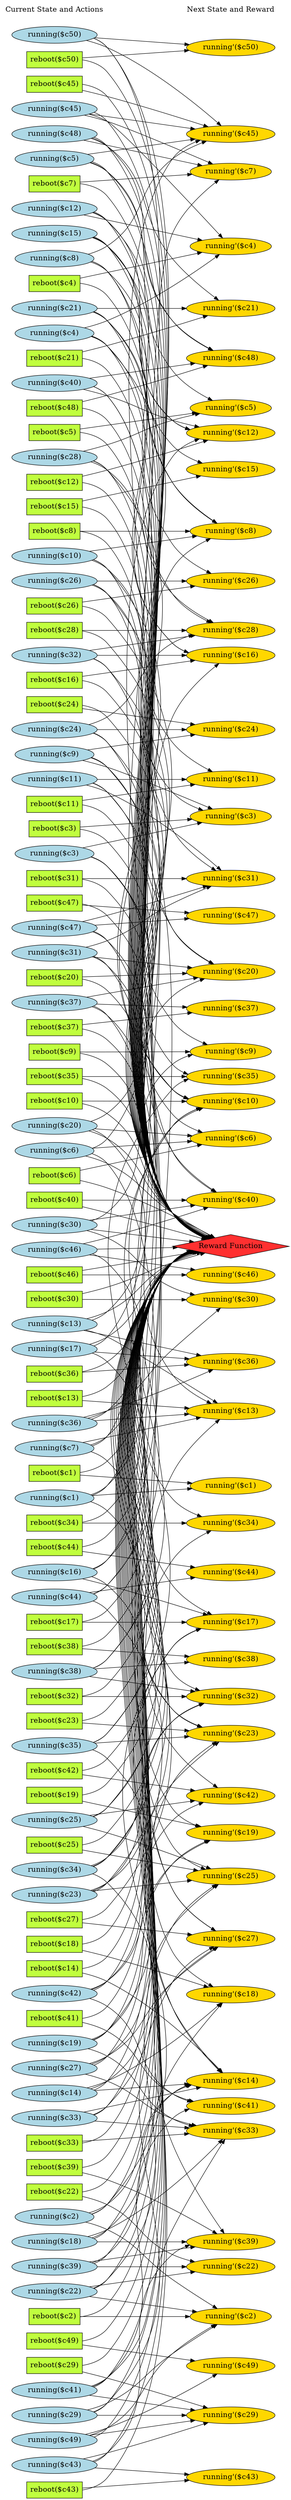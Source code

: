 digraph G {
	graph [bb="0,0,579,5460",
		fontname=Helvetica,
		fontsize=16,
		rankdir=LR,
		ranksep=2.00,
		ratio=auto,
		size=600
	];
	node [fontsize=16,
		label="\N"
	];
	{
		graph [rank=same];
		"running($c47)"		 [color=black,
			fillcolor=lightblue,
			height=0.51069,
			pos="90.5,3436",
			shape=ellipse,
			style=filled,
			width=2.1606];
		"reboot($c9)"		 [color=black,
			fillcolor=olivedrab1,
			height=0.5,
			pos="90.5,3165",
			shape=box,
			style=filled,
			width=1.2778];
		"running($c35)"		 [color=black,
			fillcolor=lightblue,
			height=0.51069,
			pos="90.5,1648",
			shape=ellipse,
			style=filled,
			width=2.1606];
		"running($c19)"		 [color=black,
			fillcolor=lightblue,
			height=0.51069,
			pos="90.5,999",
			shape=ellipse,
			style=filled,
			width=2.1606];
		"running($c1)"		 [color=black,
			fillcolor=lightblue,
			height=0.51069,
			pos="90.5,2189",
			shape=ellipse,
			style=filled,
			width=1.9838];
		"reboot($c1)"		 [color=black,
			fillcolor=olivedrab1,
			height=0.5,
			pos="90.5,2243",
			shape=box,
			style=filled,
			width=1.2778];
		"running($c2)"		 [color=black,
			fillcolor=lightblue,
			height=0.51069,
			pos="90.5,618",
			shape=ellipse,
			style=filled,
			width=1.9838];
		"reboot($c21)"		 [color=black,
			fillcolor=olivedrab1,
			height=0.5,
			pos="90.5,4681",
			shape=box,
			style=filled,
			width=1.3889];
		"reboot($c33)"		 [color=black,
			fillcolor=olivedrab1,
			height=0.5,
			pos="90.5,780",
			shape=box,
			style=filled,
			width=1.3889];
		"reboot($c45)"		 [color=black,
			fillcolor=olivedrab1,
			height=0.5,
			pos="90.5,5280",
			shape=box,
			style=filled,
			width=1.3889];
		"running($c50)"		 [color=black,
			fillcolor=lightblue,
			height=0.51069,
			pos="90.5,5388",
			shape=ellipse,
			style=filled,
			width=2.1606];
		"running($c34)"		 [color=black,
			fillcolor=lightblue,
			height=0.51069,
			pos="90.5,1378",
			shape=ellipse,
			style=filled,
			width=2.1606];
		"running($c22)"		 [color=black,
			fillcolor=lightblue,
			height=0.51069,
			pos="90.5,453",
			shape=ellipse,
			style=filled,
			width=2.1606];
		"reboot($c17)"		 [color=black,
			fillcolor=olivedrab1,
			height=0.5,
			pos="90.5,1918",
			shape=box,
			style=filled,
			width=1.3889];
		"running($c10)"		 [color=black,
			fillcolor=lightblue,
			height=0.51069,
			pos="90.5,4249",
			shape=ellipse,
			style=filled,
			width=2.1606];
		"reboot($c29)"		 [color=black,
			fillcolor=olivedrab1,
			height=0.5,
			pos="90.5,291",
			shape=box,
			style=filled,
			width=1.3889];
		"reboot($c8)"		 [color=black,
			fillcolor=olivedrab1,
			height=0.5,
			pos="90.5,4303",
			shape=box,
			style=filled,
			width=1.2778];
		"running($c46)"		 [color=black,
			fillcolor=lightblue,
			height=0.51069,
			pos="90.5,2731",
			shape=ellipse,
			style=filled,
			width=2.1606];
		"running($c18)"		 [color=black,
			fillcolor=lightblue,
			height=0.51069,
			pos="90.5,563",
			shape=ellipse,
			style=filled,
			width=2.1606];
		"running($c9)"		 [color=black,
			fillcolor=lightblue,
			height=0.51069,
			pos="90.5,3815",
			shape=ellipse,
			style=filled,
			width=1.9838];
		"reboot($c20)"		 [color=black,
			fillcolor=olivedrab1,
			height=0.5,
			pos="90.5,3327",
			shape=box,
			style=filled,
			width=1.3889];
		"reboot($c32)"		 [color=black,
			fillcolor=olivedrab1,
			height=0.5,
			pos="90.5,1756",
			shape=box,
			style=filled,
			width=1.3889];
		"reboot($c44)"		 [color=black,
			fillcolor=olivedrab1,
			height=0.5,
			pos="90.5,2081",
			shape=box,
			style=filled,
			width=1.3889];
		"running($c45)"		 [color=black,
			fillcolor=lightblue,
			height=0.51069,
			pos="90.5,5226",
			shape=ellipse,
			style=filled,
			width=2.1606];
		"reboot($c16)"		 [color=black,
			fillcolor=olivedrab1,
			height=0.5,
			pos="90.5,3978",
			shape=box,
			style=filled,
			width=1.3889];
		"running($c33)"		 [color=black,
			fillcolor=lightblue,
			height=0.51069,
			pos="90.5,834",
			shape=ellipse,
			style=filled,
			width=2.1606];
		"reboot($c28)"		 [color=black,
			fillcolor=olivedrab1,
			height=0.5,
			pos="90.5,4086",
			shape=box,
			style=filled,
			width=1.3889];
		"running($c21)"		 [color=black,
			fillcolor=lightblue,
			height=0.51069,
			pos="90.5,4790",
			shape=ellipse,
			style=filled,
			width=2.1606];
		"running($c49)"		 [color=black,
			fillcolor=lightblue,
			height=0.51069,
			pos="90.5,127",
			shape=ellipse,
			style=filled,
			width=2.1606];
		"running($c37)"		 [color=black,
			fillcolor=lightblue,
			height=0.51069,
			pos="90.5,3273",
			shape=ellipse,
			style=filled,
			width=2.1606];
		"running($c25)"		 [color=black,
			fillcolor=lightblue,
			height=0.51069,
			pos="90.5,1486",
			shape=ellipse,
			style=filled,
			width=2.1606];
		"running($c13)"		 [color=black,
			fillcolor=lightblue,
			height=0.51069,
			pos="90.5,2569",
			shape=ellipse,
			style=filled,
			width=2.1606];
		"reboot($c3)"		 [color=black,
			fillcolor=olivedrab1,
			height=0.5,
			pos="90.5,3652",
			shape=box,
			style=filled,
			width=1.2778];
		"Current State and Actions"		 [color=black,
			fillcolor=white,
			height=0.5,
			pos="90.5,5442",
			shape=plaintext,
			style=bold,
			width=2.5139];
		"running($c8)"		 [color=black,
			fillcolor=lightblue,
			height=0.51069,
			pos="90.5,4898",
			shape=ellipse,
			style=filled,
			width=1.9838];
		"reboot($c31)"		 [color=black,
			fillcolor=olivedrab1,
			height=0.5,
			pos="90.5,3544",
			shape=box,
			style=filled,
			width=1.3889];
		"reboot($c43)"		 [color=black,
			fillcolor=olivedrab1,
			height=0.5,
			pos="90.5,18",
			shape=box,
			style=filled,
			width=1.3889];
		"running($c40)"		 [color=black,
			fillcolor=lightblue,
			height=0.51069,
			pos="90.5,4627",
			shape=ellipse,
			style=filled,
			width=2.1606];
		"reboot($c15)"		 [color=black,
			fillcolor=olivedrab1,
			height=0.5,
			pos="90.5,4357",
			shape=box,
			style=filled,
			width=1.3889];
		"running($c12)"		 [color=black,
			fillcolor=lightblue,
			height=0.51069,
			pos="90.5,5008",
			shape=ellipse,
			style=filled,
			width=2.1606];
		"reboot($c27)"		 [color=black,
			fillcolor=olivedrab1,
			height=0.5,
			pos="90.5,1269",
			shape=box,
			style=filled,
			width=1.3889];
		"reboot($c39)"		 [color=black,
			fillcolor=olivedrab1,
			height=0.5,
			pos="90.5,726",
			shape=box,
			style=filled,
			width=1.3889];
		"running($c48)"		 [color=black,
			fillcolor=lightblue,
			height=0.51069,
			pos="90.5,5171",
			shape=ellipse,
			style=filled,
			width=2.1606];
		"running($c36)"		 [color=black,
			fillcolor=lightblue,
			height=0.51069,
			pos="90.5,2352",
			shape=ellipse,
			style=filled,
			width=2.1606];
		"running($c24)"		 [color=black,
			fillcolor=lightblue,
			height=0.51069,
			pos="90.5,3870",
			shape=ellipse,
			style=filled,
			width=2.1606];
		"reboot($c2)"		 [color=black,
			fillcolor=olivedrab1,
			height=0.5,
			pos="90.5,399",
			shape=box,
			style=filled,
			width=1.2778];
		"running($c7)"		 [color=black,
			fillcolor=lightblue,
			height=0.51069,
			pos="90.5,2297",
			shape=ellipse,
			style=filled,
			width=1.9838];
		"reboot($c30)"		 [color=black,
			fillcolor=olivedrab1,
			height=0.5,
			pos="90.5,2623",
			shape=box,
			style=filled,
			width=1.3889];
		"reboot($c42)"		 [color=black,
			fillcolor=olivedrab1,
			height=0.5,
			pos="90.5,1594",
			shape=box,
			style=filled,
			width=1.3889];
		"reboot($c14)"		 [color=black,
			fillcolor=olivedrab1,
			height=0.5,
			pos="90.5,1161",
			shape=box,
			style=filled,
			width=1.3889];
		"reboot($c26)"		 [color=black,
			fillcolor=olivedrab1,
			height=0.5,
			pos="90.5,4140",
			shape=box,
			style=filled,
			width=1.3889];
		"running($c23)"		 [color=black,
			fillcolor=lightblue,
			height=0.51069,
			pos="90.5,1323",
			shape=ellipse,
			style=filled,
			width=2.1606];
		"reboot($c38)"		 [color=black,
			fillcolor=olivedrab1,
			height=0.5,
			pos="90.5,1864",
			shape=box,
			style=filled,
			width=1.3889];
		"running($c11)"		 [color=black,
			fillcolor=lightblue,
			height=0.51069,
			pos="90.5,3760",
			shape=ellipse,
			style=filled,
			width=2.1606];
		"running($c27)"		 [color=black,
			fillcolor=lightblue,
			height=0.51069,
			pos="90.5,944",
			shape=ellipse,
			style=filled,
			width=2.1606];
		"running($c15)"		 [color=black,
			fillcolor=lightblue,
			height=0.51069,
			pos="90.5,4953",
			shape=ellipse,
			style=filled,
			width=2.1606];
		"reboot($c5)"		 [color=black,
			fillcolor=olivedrab1,
			height=0.5,
			pos="90.5,4519",
			shape=box,
			style=filled,
			width=1.2778];
		"running($c39)"		 [color=black,
			fillcolor=lightblue,
			height=0.51069,
			pos="90.5,508",
			shape=ellipse,
			style=filled,
			width=2.1606];
		"running($c6)"		 [color=black,
			fillcolor=lightblue,
			height=0.51069,
			pos="90.5,2948",
			shape=ellipse,
			style=filled,
			width=1.9838];
		"reboot($c41)"		 [color=black,
			fillcolor=olivedrab1,
			height=0.5,
			pos="90.5,1053",
			shape=box,
			style=filled,
			width=1.3889];
		"running($c30)"		 [color=black,
			fillcolor=lightblue,
			height=0.51069,
			pos="90.5,2786",
			shape=ellipse,
			style=filled,
			width=2.1606];
		"reboot($c13)"		 [color=black,
			fillcolor=olivedrab1,
			height=0.5,
			pos="90.5,2406",
			shape=box,
			style=filled,
			width=1.3889];
		"reboot($c25)"		 [color=black,
			fillcolor=olivedrab1,
			height=0.5,
			pos="90.5,1432",
			shape=box,
			style=filled,
			width=1.3889];
		"reboot($c37)"		 [color=black,
			fillcolor=olivedrab1,
			height=0.5,
			pos="90.5,3219",
			shape=box,
			style=filled,
			width=1.3889];
		"reboot($c49)"		 [color=black,
			fillcolor=olivedrab1,
			height=0.5,
			pos="90.5,345",
			shape=box,
			style=filled,
			width=1.3889];
		"running($c42)"		 [color=black,
			fillcolor=lightblue,
			height=0.51069,
			pos="90.5,1107",
			shape=ellipse,
			style=filled,
			width=2.1606];
		"running($c38)"		 [color=black,
			fillcolor=lightblue,
			height=0.51069,
			pos="90.5,1810",
			shape=ellipse,
			style=filled,
			width=2.1606];
		"running($c26)"		 [color=black,
			fillcolor=lightblue,
			height=0.51069,
			pos="90.5,4194",
			shape=ellipse,
			style=filled,
			width=2.1606];
		"running($c14)"		 [color=black,
			fillcolor=lightblue,
			height=0.51069,
			pos="90.5,889",
			shape=ellipse,
			style=filled,
			width=2.1606];
		"reboot($c4)"		 [color=black,
			fillcolor=olivedrab1,
			height=0.5,
			pos="90.5,4844",
			shape=box,
			style=filled,
			width=1.2778];
		"reboot($c40)"		 [color=black,
			fillcolor=olivedrab1,
			height=0.5,
			pos="90.5,2840",
			shape=box,
			style=filled,
			width=1.3889];
		"running($c5)"		 [color=black,
			fillcolor=lightblue,
			height=0.51069,
			pos="90.5,5116",
			shape=ellipse,
			style=filled,
			width=1.9838];
		"running($c41)"		 [color=black,
			fillcolor=lightblue,
			height=0.51069,
			pos="90.5,237",
			shape=ellipse,
			style=filled,
			width=2.1606];
		"reboot($c12)"		 [color=black,
			fillcolor=olivedrab1,
			height=0.5,
			pos="90.5,4411",
			shape=box,
			style=filled,
			width=1.3889];
		"reboot($c24)"		 [color=black,
			fillcolor=olivedrab1,
			height=0.5,
			pos="90.5,3924",
			shape=box,
			style=filled,
			width=1.3889];
		"reboot($c36)"		 [color=black,
			fillcolor=olivedrab1,
			height=0.5,
			pos="90.5,2460",
			shape=box,
			style=filled,
			width=1.3889];
		"reboot($c48)"		 [color=black,
			fillcolor=olivedrab1,
			height=0.5,
			pos="90.5,4573",
			shape=box,
			style=filled,
			width=1.3889];
		"reboot($c7)"		 [color=black,
			fillcolor=olivedrab1,
			height=0.5,
			pos="90.5,5062",
			shape=box,
			style=filled,
			width=1.2778];
		"running($c29)"		 [color=black,
			fillcolor=lightblue,
			height=0.51069,
			pos="90.5,182",
			shape=ellipse,
			style=filled,
			width=2.1606];
		"running($c17)"		 [color=black,
			fillcolor=lightblue,
			height=0.51069,
			pos="90.5,2514",
			shape=ellipse,
			style=filled,
			width=2.1606];
		"running($c4)"		 [color=black,
			fillcolor=lightblue,
			height=0.51069,
			pos="90.5,4735",
			shape=ellipse,
			style=filled,
			width=1.9838];
		"reboot($c11)"		 [color=black,
			fillcolor=olivedrab1,
			height=0.5,
			pos="90.5,3706",
			shape=box,
			style=filled,
			width=1.3889];
		"reboot($c23)"		 [color=black,
			fillcolor=olivedrab1,
			height=0.5,
			pos="90.5,1702",
			shape=box,
			style=filled,
			width=1.3889];
		"reboot($c35)"		 [color=black,
			fillcolor=olivedrab1,
			height=0.5,
			pos="90.5,3111",
			shape=box,
			style=filled,
			width=1.3889];
		"reboot($c47)"		 [color=black,
			fillcolor=olivedrab1,
			height=0.5,
			pos="90.5,3490",
			shape=box,
			style=filled,
			width=1.3889];
		"running($c44)"		 [color=black,
			fillcolor=lightblue,
			height=0.51069,
			pos="90.5,1972",
			shape=ellipse,
			style=filled,
			width=2.1606];
		"running($c32)"		 [color=black,
			fillcolor=lightblue,
			height=0.51069,
			pos="90.5,4032",
			shape=ellipse,
			style=filled,
			width=2.1606];
		"running($c20)"		 [color=black,
			fillcolor=lightblue,
			height=0.51069,
			pos="90.5,3003",
			shape=ellipse,
			style=filled,
			width=2.1606];
		"reboot($c19)"		 [color=black,
			fillcolor=olivedrab1,
			height=0.5,
			pos="90.5,1540",
			shape=box,
			style=filled,
			width=1.3889];
		"running($c16)"		 [color=black,
			fillcolor=lightblue,
			height=0.51069,
			pos="90.5,2027",
			shape=ellipse,
			style=filled,
			width=2.1606];
		"reboot($c6)"		 [color=black,
			fillcolor=olivedrab1,
			height=0.5,
			pos="90.5,2894",
			shape=box,
			style=filled,
			width=1.2778];
		"running($c28)"		 [color=black,
			fillcolor=lightblue,
			height=0.51069,
			pos="90.5,4465",
			shape=ellipse,
			style=filled,
			width=2.1606];
		"reboot($c50)"		 [color=black,
			fillcolor=olivedrab1,
			height=0.5,
			pos="90.5,5334",
			shape=box,
			style=filled,
			width=1.3889];
		"reboot($c10)"		 [color=black,
			fillcolor=olivedrab1,
			height=0.5,
			pos="90.5,3057",
			shape=box,
			style=filled,
			width=1.3889];
		"running($c3)"		 [color=black,
			fillcolor=lightblue,
			height=0.51069,
			pos="90.5,3598",
			shape=ellipse,
			style=filled,
			width=1.9838];
		"reboot($c22)"		 [color=black,
			fillcolor=olivedrab1,
			height=0.5,
			pos="90.5,672",
			shape=box,
			style=filled,
			width=1.3889];
		"reboot($c34)"		 [color=black,
			fillcolor=olivedrab1,
			height=0.5,
			pos="90.5,2135",
			shape=box,
			style=filled,
			width=1.3889];
		"reboot($c46)"		 [color=black,
			fillcolor=olivedrab1,
			height=0.5,
			pos="90.5,2677",
			shape=box,
			style=filled,
			width=1.3889];
		"running($c43)"		 [color=black,
			fillcolor=lightblue,
			height=0.51069,
			pos="90.5,72",
			shape=ellipse,
			style=filled,
			width=2.1606];
		"reboot($c18)"		 [color=black,
			fillcolor=olivedrab1,
			height=0.5,
			pos="90.5,1215",
			shape=box,
			style=filled,
			width=1.3889];
		"running($c31)"		 [color=black,
			fillcolor=lightblue,
			height=0.51069,
			pos="90.5,3381",
			shape=ellipse,
			style=filled,
			width=2.1606];
	}
	{
		graph [rank=same];
		"running'($c45)"		 [color=black,
			fillcolor=gold1,
			height=0.51069,
			pos="452,5172",
			shape=ellipse,
			style=filled,
			width=2.2195];
		"running'($c7)"		 [color=black,
			fillcolor=gold1,
			height=0.51069,
			pos="452,5117",
			shape=ellipse,
			style=filled,
			width=2.0428];
		"Next State and Reward"		 [color=black,
			fillcolor=white,
			height=0.5,
			pos="452,5442",
			shape=plaintext,
			style=bold,
			width=2.25];
		"running'($c21)"		 [color=black,
			fillcolor=gold1,
			height=0.51069,
			pos="452,4790",
			shape=ellipse,
			style=filled,
			width=2.2195];
		"running'($c33)"		 [color=black,
			fillcolor=gold1,
			height=0.51069,
			pos="452,807",
			shape=ellipse,
			style=filled,
			width=2.2195];
		"running'($c17)"		 [color=black,
			fillcolor=gold1,
			height=0.51069,
			pos="452,1918",
			shape=ellipse,
			style=filled,
			width=2.2195];
		"running'($c29)"		 [color=black,
			fillcolor=gold1,
			height=0.51069,
			pos="452,182",
			shape=ellipse,
			style=filled,
			width=2.2195];
		"running'($c50)"		 [color=black,
			fillcolor=gold1,
			height=0.51069,
			pos="452,5361",
			shape=ellipse,
			style=filled,
			width=2.2195];
		"running'($c34)"		 [color=black,
			fillcolor=gold1,
			height=0.51069,
			pos="452,2135",
			shape=ellipse,
			style=filled,
			width=2.2195];
		"running'($c46)"		 [color=black,
			fillcolor=gold1,
			height=0.51069,
			pos="452,2677",
			shape=ellipse,
			style=filled,
			width=2.2195];
		"running'($c6)"		 [color=black,
			fillcolor=gold1,
			height=0.51069,
			pos="452,2975",
			shape=ellipse,
			style=filled,
			width=2.0428];
		"running'($c10)"		 [color=black,
			fillcolor=gold1,
			height=0.51069,
			pos="452,3056",
			shape=ellipse,
			style=filled,
			width=2.2195];
		"running'($c22)"		 [color=black,
			fillcolor=gold1,
			height=0.51069,
			pos="452,508",
			shape=ellipse,
			style=filled,
			width=2.2195];
		"running'($c18)"		 [color=black,
			fillcolor=gold1,
			height=0.51069,
			pos="452,1160",
			shape=ellipse,
			style=filled,
			width=2.2195];
		"running'($c9)"		 [color=black,
			fillcolor=gold1,
			height=0.51069,
			pos="452,3166",
			shape=ellipse,
			style=filled,
			width=2.0428];
		"running'($c31)"		 [color=black,
			fillcolor=gold1,
			height=0.51069,
			pos="452,3544",
			shape=ellipse,
			style=filled,
			width=2.2195];
		"running'($c1)"		 [color=black,
			fillcolor=gold1,
			height=0.51069,
			pos="452,2216",
			shape=ellipse,
			style=filled,
			width=2.0428];
		"running'($c43)"		 [color=black,
			fillcolor=gold1,
			height=0.51069,
			pos="452,45",
			shape=ellipse,
			style=filled,
			width=2.2195];
		"running'($c27)"		 [color=black,
			fillcolor=gold1,
			height=0.51069,
			pos="452,1241",
			shape=ellipse,
			style=filled,
			width=2.2195];
		"running'($c39)"		 [color=black,
			fillcolor=gold1,
			height=0.51069,
			pos="452,563",
			shape=ellipse,
			style=filled,
			width=2.2195];
		"running'($c15)"		 [color=black,
			fillcolor=gold1,
			height=0.51069,
			pos="452,4410",
			shape=ellipse,
			style=filled,
			width=2.2195];
		"running'($c20)"		 [color=black,
			fillcolor=gold1,
			height=0.51069,
			pos="452,3341",
			shape=ellipse,
			style=filled,
			width=2.2195];
		"running'($c8)"		 [color=black,
			fillcolor=gold1,
			height=0.51069,
			pos="452,4303",
			shape=ellipse,
			style=filled,
			width=2.0428];
		"running'($c32)"		 [color=black,
			fillcolor=gold1,
			height=0.51069,
			pos="452,1756",
			shape=ellipse,
			style=filled,
			width=2.2195];
		"running'($c44)"		 [color=black,
			fillcolor=gold1,
			height=0.51069,
			pos="452,2026",
			shape=ellipse,
			style=filled,
			width=2.2195];
		"running'($c16)"		 [color=black,
			fillcolor=gold1,
			height=0.51069,
			pos="452,4032",
			shape=ellipse,
			style=filled,
			width=2.2195];
		"running'($c28)"		 [color=black,
			fillcolor=gold1,
			height=0.51069,
			pos="452,4087",
			shape=ellipse,
			style=filled,
			width=2.2195];
		"running'($c41)"		 [color=black,
			fillcolor=gold1,
			height=0.51069,
			pos="452,971",
			shape=ellipse,
			style=filled,
			width=2.2195];
		"running'($c3)"		 [color=black,
			fillcolor=gold1,
			height=0.51069,
			pos="452,3678",
			shape=ellipse,
			style=filled,
			width=2.0428];
		"running'($c13)"		 [color=black,
			fillcolor=gold1,
			height=0.51069,
			pos="452,2393",
			shape=ellipse,
			style=filled,
			width=2.2195];
		"Reward Function"		 [color=black,
			fillcolor=firebrick1,
			height=0.72222,
			pos="452,2739",
			shape=diamond,
			style=filled,
			width=3.5278];
		"running'($c49)"		 [color=black,
			fillcolor=gold1,
			height=0.51069,
			pos="452,290",
			shape=ellipse,
			style=filled,
			width=2.2195];
		"running'($c25)"		 [color=black,
			fillcolor=gold1,
			height=0.51069,
			pos="452,1336",
			shape=ellipse,
			style=filled,
			width=2.2195];
		"running'($c37)"		 [color=black,
			fillcolor=gold1,
			height=0.51069,
			pos="452,3260",
			shape=ellipse,
			style=filled,
			width=2.2195];
		"running'($c30)"		 [color=black,
			fillcolor=gold1,
			height=0.51069,
			pos="452,2622",
			shape=ellipse,
			style=filled,
			width=2.2195];
		"running'($c42)"		 [color=black,
			fillcolor=gold1,
			height=0.51069,
			pos="452,1539",
			shape=ellipse,
			style=filled,
			width=2.2195];
		"running'($c2)"		 [color=black,
			fillcolor=gold1,
			height=0.51069,
			pos="452,399",
			shape=ellipse,
			style=filled,
			width=2.0428];
		"running'($c38)"		 [color=black,
			fillcolor=gold1,
			height=0.51069,
			pos="452,1837",
			shape=ellipse,
			style=filled,
			width=2.2195];
		"running'($c14)"		 [color=black,
			fillcolor=gold1,
			height=0.51069,
			pos="452,1026",
			shape=ellipse,
			style=filled,
			width=2.2195];
		"running'($c26)"		 [color=black,
			fillcolor=gold1,
			height=0.51069,
			pos="452,4194",
			shape=ellipse,
			style=filled,
			width=2.2195];
		"running'($c23)"		 [color=black,
			fillcolor=gold1,
			height=0.51069,
			pos="452,1674",
			shape=ellipse,
			style=filled,
			width=2.2195];
		"running'($c35)"		 [color=black,
			fillcolor=gold1,
			height=0.51069,
			pos="452,3111",
			shape=ellipse,
			style=filled,
			width=2.2195];
		"running'($c5)"		 [color=black,
			fillcolor=gold1,
			height=0.51069,
			pos="452,4573",
			shape=ellipse,
			style=filled,
			width=2.0428];
		"running'($c11)"		 [color=black,
			fillcolor=gold1,
			height=0.51069,
			pos="452,3760",
			shape=ellipse,
			style=filled,
			width=2.2195];
		"running'($c47)"		 [color=black,
			fillcolor=gold1,
			height=0.51069,
			pos="452,3463",
			shape=ellipse,
			style=filled,
			width=2.2195];
		"running'($c19)"		 [color=black,
			fillcolor=gold1,
			height=0.51069,
			pos="452,1458",
			shape=ellipse,
			style=filled,
			width=2.2195];
		"running'($c4)"		 [color=black,
			fillcolor=gold1,
			height=0.51069,
			pos="452,4926",
			shape=ellipse,
			style=filled,
			width=2.0428];
		"running'($c40)"		 [color=black,
			fillcolor=gold1,
			height=0.51069,
			pos="452,2840",
			shape=ellipse,
			style=filled,
			width=2.2195];
		"running'($c12)"		 [color=black,
			fillcolor=gold1,
			height=0.51069,
			pos="452,4518",
			shape=ellipse,
			style=filled,
			width=2.2195];
		"running'($c24)"		 [color=black,
			fillcolor=gold1,
			height=0.51069,
			pos="452,3870",
			shape=ellipse,
			style=filled,
			width=2.2195];
		"running'($c36)"		 [color=black,
			fillcolor=gold1,
			height=0.51069,
			pos="452,2474",
			shape=ellipse,
			style=filled,
			width=2.2195];
		"running'($c48)"		 [color=black,
			fillcolor=gold1,
			height=0.51069,
			pos="452,4681",
			shape=ellipse,
			style=filled,
			width=2.2195];
	}
	"running($c47)" -> "running'($c31)"	 [color=black,
		pos="e,402.78,3529.5 139.24,3450.3 204.82,3470 322.64,3505.4 393.15,3526.6",
		style=solid];
	"running($c47)" -> "Reward Function"	 [pos="e,404.69,2755.5 154.54,3425.4 164.44,3421.3 173.77,3415.7 181,3408 366.96,3209.4 162.82,3031.5 325,2813 342.63,2789.2 370.34,2771.8 \
395.29,2759.8"];
	"running($c47)" -> "running'($c47)"	 [color=black,
		pos="e,375.94,3457.4 165.12,3441.5 223.4,3445.9 304.87,3452 365.93,3456.6",
		style=solid];
	"running($c47)" -> "running'($c19)"	 [color=black,
		pos="e,389.99,1469.8 156.52,3425.9 165.96,3421.8 174.62,3416 181,3408 443.96,3077.2 79.192,1855.7 325,1512 338.27,1493.5 359.26,1481.2 \
380.33,1473.2",
		style=solid];
	"reboot($c9)" -> "running'($c9)"	 [color=black,
		pos="e,378.35,3165.8 136.67,3165.1 194.54,3165.3 295.98,3165.6 367.96,3165.8",
		style=solid];
	"reboot($c9)" -> "Reward Function"	 [pos="e,407.84,2756.1 136.69,3159.2 152.19,3155.3 168.71,3148.9 181,3138 299.43,3033.4 219.83,2930.9 325,2813 345.07,2790.5 373.65,2773 \
398.52,2760.6"];
	"running($c35)" -> "Reward Function"	 [pos="e,367.28,2730.2 156.51,1657.9 165.83,1661.8 174.45,1667.4 181,1675 481.46,2025.7 20.696,2356.7 325,2704 333.82,2714.1 345.27,2721.4 \
357.65,2726.6"];
	"running($c35)" -> "running'($c14)"	 [color=black,
		pos="e,422.5,1043.1 155.12,1637.5 164.71,1633.6 173.79,1628.3 181,1621 340.42,1460.6 201.67,1322.5 325,1133 347.91,1097.8 385.81,1067.9 \
414.07,1048.7",
		style=solid];
	"running($c35)" -> "running'($c23)"	 [color=black,
		pos="e,375.63,1668.5 165.12,1653.3 223.3,1657.5 304.6,1663.4 365.63,1667.8",
		style=solid];
	"running($c35)" -> "running'($c35)"	 [color=black,
		pos="e,372.43,3108.8 156.76,1657.6 166.04,1661.7 174.6,1667.2 181,1675 581.34,2160.2 -93.092,2613 325,3083 334.92,3094.2 348.22,3101.4 \
362.45,3106",
		style=solid];
	"running($c19)" -> "running'($c33)"	 [color=black,
		pos="e,426.8,824.49 142.94,985.25 155.61,981.23 168.98,976.43 181,971 271.52,930.08 369.11,864.97 418.45,830.38",
		style=solid];
	"running($c19)" -> "running'($c17)"	 [color=black,
		pos="e,391.92,1905.8 156.31,1009 165.65,1013 174.33,1018.5 181,1026 431.31,1309.1 90.908,1567.3 325,1864 339.38,1882.2 361.1,1894.4 382.48,\
1902.5",
		style=solid];
	"running($c19)" -> "Reward Function"	 [pos="e,366.12,2730.5 157.32,1008.8 166.41,1012.8 174.76,1018.3 181,1026 416.83,1316.6 85.983,2416 325,2704 333.43,2714.2 344.54,2721.5 \
356.67,2726.8"];
	"running($c19)" -> "running'($c19)"	 [color=black,
		pos="e,420.13,1441.1 153.49,1009.9 163.5,1013.8 173.14,1019 181,1026 302.37,1134.6 224.59,1234.8 325,1363 348.7,1393.3 384.27,1418.9 \
411.58,1435.9",
		style=solid];
	"running($c1)" -> "running'($c1)"	 [color=black,
		pos="e,381.4,2210.8 159.54,2194.1 219.83,2198.6 307.89,2205.3 371.42,2210",
		style=solid];
	"running($c1)" -> "Reward Function"	 [pos="e,370.62,2729.6 152.36,2198.5 162.96,2202.4 173.11,2208.1 181,2216 340.42,2376.4 163.83,2545.4 325,2704 335.03,2713.9 347.58,2721 \
360.85,2726.2"];
	"running($c1)" -> "running'($c23)"	 [color=black,
		pos="e,395.6,1687.1 151.68,2179.5 162.47,2175.5 172.85,2169.9 181,2162 326.4,2020.6 188.23,1878.7 325,1729 341.19,1711.3 364.12,1699 \
385.99,1690.6",
		style=solid];
	"running($c1)" -> "running'($c12)"	 [color=black,
		pos="e,408.21,4502.5 154.3,2197.3 164.6,2201.4 174.14,2207.4 181,2216 488.63,2603.3 74.071,4010.8 325,4437 341.52,4465.1 372.03,4485.1 \
398.89,4498.2",
		style=solid];
	"reboot($c1)" -> "running'($c1)"	 [color=black,
		pos="e,381.36,2221.2 136.67,2239.6 195.35,2235.2 298.82,2227.4 370.96,2222",
		style=solid];
	"reboot($c1)" -> "Reward Function"	 [pos="e,371.24,2729.4 136.82,2248 152.52,2251.8 169.14,2258.5 181,2270 326.66,2411.7 177.79,2563.9 325,2704 335.36,2713.9 348.24,2721 \
361.78,2726.1"];
	"running($c2)" -> "running'($c17)"	 [color=black,
		pos="e,390.74,1906 153.94,626.61 164.27,630.67 173.91,636.54 181,645 531.49,1063.1 -1.5598,1427 325,1864 338.71,1882.4 359.93,1894.5 \
381.06,1902.6",
		style=solid];
	"running($c2)" -> "Reward Function"	 [pos="e,365.96,2730.6 154.27,626.34 164.57,630.43 174.11,636.38 181,645 467.2,1003.4 34.868,2348.7 325,2704 333.35,2714.2 344.42,2721.6 \
356.53,2726.9"];
	"running($c2)" -> "running'($c2)"	 [color=black,
		pos="e,423.59,416.05 142.89,605.25 155.68,601.18 169.13,596.11 181,590 252.36,553.25 259.32,527.14 325,481 354.8,460.06 389.55,437.59 \
415,421.47",
		style=solid];
	"running($c2)" -> "running'($c14)"	 [color=black,
		pos="e,374.63,1021.1 151.28,627.94 162.1,631.87 172.6,637.35 181,645 306.33,759.03 195.52,888.7 325,998 336.34,1007.6 350.24,1014.1 364.63,\
1018.4",
		style=solid];
	"reboot($c21)" -> "running'($c21)"	 [color=black,
		pos="e,402.72,4775.3 140.74,4695.8 153.83,4699.8 167.95,4704.1 181,4708 254.05,4730.1 338.19,4755.7 392.87,4772.3",
		style=solid];
	"reboot($c21)" -> "Reward Function"	 [pos="e,402.19,2754.8 140.76,4676.9 155.89,4673.1 171.13,4666.3 181,4654 438.37,4334.4 107.4,3160.9 325,2813 340.57,2788.1 367.83,2770.6 \
393.02,2758.9"];
	"reboot($c33)" -> "running'($c33)"	 [color=black,
		pos="e,375.79,801.35 140.73,783.7 198.56,788.04 295.49,795.32 365.64,800.59",
		style=solid];
	"reboot($c33)" -> "Reward Function"	 [pos="e,366.02,2730.5 140.78,784.11 155.9,787.88 171.14,794.73 181,807 445.77,1136.6 56.608,2377.4 325,2704 333.38,2714.2 344.46,2721.6 \
356.58,2726.9"];
	"reboot($c45)" -> "running'($c45)"	 [color=black,
		pos="e,402.65,5186.5 140.73,5265.2 206.44,5245.5 322.63,5210.6 392.66,5189.5",
		style=solid];
	"reboot($c45)" -> "Reward Function"	 [pos="e,401.67,2754.8 140.9,5276 156.03,5272.2 171.24,5265.4 181,5253 517.61,4826.7 41.392,3276.2 325,2813 340.28,2788 367.36,2770.6 392.52,\
2758.9"];
	"running($c50)" -> "running'($c45)"	 [color=black,
		pos="e,430.42,5189.9 145.09,5374.9 157.18,5371.1 169.76,5366.5 181,5361 276.62,5314.6 375.63,5236 422.77,5196.4",
		style=solid];
	"running($c50)" -> "running'($c50)"	 [color=black,
		pos="e,375.94,5366.6 165.12,5382.5 223.4,5378.1 304.87,5372 365.93,5367.4",
		style=solid];
	"running($c50)" -> "running'($c20)"	 [color=black,
		pos="e,415.1,3357.4 157.39,5378.3 166.48,5374.3 174.8,5368.7 181,5361 449.48,5026.4 119.45,3812.5 325,3436 342.95,3403.1 377.66,3378.3 \
406.11,3362.2",
		style=solid];
	"running($c50)" -> "Reward Function"	 [pos="e,401.65,2754.8 157.51,5378.4 166.59,5374.4 174.87,5368.8 181,5361 531.9,4915.5 29.485,3297 325,2813 340.25,2788 367.33,2770.5 392.49,\
2758.9"];
	"running($c34)" -> "running'($c34)"	 [color=black,
		pos="e,411.45,2119.1 155.55,1388.1 165.09,1392.1 174.04,1397.5 181,1405 381.72,1621.2 156.89,1810.6 325,2053 344.02,2080.4 375.5,2100.9 \
402.23,2114.6",
		style=solid];
	"running($c34)" -> "running'($c39)"	 [color=black,
		pos="e,438.02,581.25 154.48,1367.3 164.38,1363.3 173.73,1357.7 181,1350 360.54,1160.2 226.44,1022 325,780 354.64,707.23 405.05,629.29 \
432.26,589.58",
		style=solid];
	"running($c34)" -> "running'($c32)"	 [color=black,
		pos="e,398.35,1742.3 152.75,1389.1 162.95,1392.9 172.85,1398.1 181,1405 292.37,1499.9 219.44,1599.7 325,1701 342.78,1718.1 366.72,1730.3 \
388.95,1738.8",
		style=solid];
	"running($c34)" -> "Reward Function"	 [pos="e,366.68,2730.4 156.7,1387.7 165.99,1391.7 174.56,1397.3 181,1405 552.58,1851.5 -51.479,2261.7 325,2704 333.62,2714.1 344.89,2721.5 \
357.15,2726.7"];
	"running($c22)" -> "running'($c22)"	 [color=black,
		pos="e,385.01,497.9 156.19,462.9 217.59,472.29 309.9,486.41 374.83,496.35",
		style=solid];
	"running($c22)" -> "Reward Function"	 [pos="e,365.59,2730.5 156.6,463 166.02,467.15 174.66,472.94 181,481 486.91,870.2 12.853,2319.8 325,2704 333.27,2714.2 344.23,2721.5 356.23,\
2726.9"];
	"running($c22)" -> "running'($c25)"	 [color=black,
		pos="e,402.34,1321.4 155.36,463.46 165.05,467.54 174.1,473.2 181,481 416.61,747.32 115.96,980.35 325,1268 341.65,1290.9 368.44,1306.9 \
393.05,1317.6",
		style=solid];
	"running($c22)" -> "running'($c2)"	 [color=black,
		pos="e,388.49,408.39 156.6,443.22 219.12,433.83 313.39,419.67 378.33,409.92",
		style=solid];
	"reboot($c17)" -> "running'($c17)"	 [color=black,
		pos="e,372.06,1918 140.73,1918 197.55,1918 292.12,1918 361.95,1918",
		style=solid];
	"reboot($c17)" -> "Reward Function"	 [pos="e,368.39,2730 140.94,1923 155.7,1926.9 170.69,1933.5 181,1945 410.65,2200.2 92.553,2451.3 325,2704 334.28,2714.1 346.18,2721.4 358.96,\
2726.6"];
	"running($c10)" -> "running'($c10)"	 [color=black,
		pos="e,372.65,3058.4 155.73,4238.9 165.38,4234.7 174.31,4229 181,4221 507.89,3830.4 -18.106,3460.5 325,3084 335.06,3073 348.41,3065.8 \
362.67,3061.2",
		style=solid];
	"running($c10)" -> "running'($c8)"	 [color=black,
		pos="e,388.49,4293.6 156.6,4258.8 219.12,4268.2 313.39,4282.3 378.33,4292.1",
		style=solid];
	"running($c10)" -> "Reward Function"	 [pos="e,402.43,2755 155.89,4239 165.52,4234.9 174.41,4229.1 181,4221 578.86,3733.8 -14.897,3342.3 325,2813 340.87,2788.3 368.16,2770.8 \
393.29,2759"];
	"running($c10)" -> "running'($c11)"	 [color=black,
		pos="e,414.46,3776.3 152.83,4238 163.14,4234 173.06,4228.5 181,4221 311.93,4097.8 212.5,3983.2 325,3843 346.41,3816.3 378.77,3795.3 405.33,\
3781",
		style=solid];
	"reboot($c29)" -> "running'($c29)"	 [color=black,
		pos="e,402.72,196.69 140.74,276.16 153.83,272.21 167.95,267.95 181,264 254.05,241.89 338.19,216.32 392.87,199.69",
		style=solid];
	"reboot($c29)" -> "Reward Function"	 [pos="e,365.55,2730.6 140.89,295.02 156.02,298.78 171.24,305.65 181,318 510.46,734.67 -9.0332,2291 325,2704 333.25,2714.2 344.19,2721.6 \
356.19,2726.9"];
	"reboot($c8)" -> "running'($c8)"	 [color=black,
		pos="e,378.35,4303 136.67,4303 194.54,4303 295.98,4303 367.96,4303",
		style=solid];
	"reboot($c8)" -> "Reward Function"	 [pos="e,402.39,2754.9 136.89,4299.6 153.18,4296.1 170.18,4289.2 181,4276 388.43,4023.6 149,3088.2 325,2813 340.82,2788.3 368.11,2770.8 \
393.25,2759"];
	"running($c46)" -> "running'($c34)"	 [color=black,
		pos="e,393.88,2147.7 155.2,2720.6 164.79,2716.6 173.84,2711.3 181,2704 347.34,2534.2 168.41,2367.8 325,2189 340.5,2171.3 362.82,2159.2 \
384.39,2151.1",
		style=solid];
	"running($c46)" -> "running'($c46)"	 [color=black,
		pos="e,384.56,2687 156.6,2721.2 217.87,2712 309.64,2698.2 374.4,2688.5",
		style=solid];
	"running($c46)" -> "Reward Function"	 [pos="e,337.21,2736.5 168.18,2732.7 214.38,2733.7 274.31,2735.1 327.1,2736.2"];
	"running($c46)" -> "running'($c40)"	 [color=black,
		pos="e,403.06,2825.5 139.24,2745.5 204.91,2765.4 322.97,2801.2 393.45,2822.5",
		style=solid];
	"running($c18)" -> "running'($c33)"	 [color=black,
		pos="e,433.41,788.92 145.35,576.29 157.43,580.23 169.93,585.11 181,591 281.44,644.44 381.16,737.15 426.16,781.69",
		style=solid];
	"running($c18)" -> "running'($c18)"	 [color=black,
		pos="e,422.62,1142.8 153.67,573.81 163.78,577.85 173.41,583.4 181,591 333,743.16 206.33,873.62 325,1053 348.17,1088 386.04,1118 414.21,\
1137.2",
		style=solid];
	"running($c18)" -> "running'($c39)"	 [color=black,
		pos="e,371.83,563 168.62,563 225.28,563 302.39,563 361.72,563",
		style=solid];
	"running($c18)" -> "Reward Function"	 [pos="e,365.95,2730.6 156.58,573.02 166,577.16 174.65,582.95 181,591 472.46,960.54 27.62,2339.2 325,2704 333.34,2714.2 344.4,2721.6 356.51,\
2726.9"];
	"running($c9)" -> "running'($c9)"	 [color=black,
		pos="e,404.6,3180.1 151.68,3805.4 162.59,3801.3 173.03,3795.4 181,3787 356.44,3602.8 167.38,3432.7 325,3233 342.83,3210.4 370.42,3194.5 \
395.25,3183.9",
		style=solid];
	"running($c9)" -> "running'($c3)"	 [color=black,
		pos="e,414.24,3693.9 138.19,3801.2 152.05,3796.9 167.2,3791.9 181,3787 260.7,3758.5 351.65,3720.6 405.04,3697.9",
		style=solid];
	"running($c9)" -> "Reward Function"	 [pos="e,403.19,2755.1 152.86,3805.9 163.55,3801.7 173.6,3795.7 181,3787 465.3,3454.3 80.351,3175.8 325,2813 341.41,2788.7 368.73,2771.2 \
393.74,2759.4"];
	"running($c9)" -> "running'($c24)"	 [color=black,
		pos="e,385.14,3859.9 152.48,3824.3 213.93,3833.7 308.91,3848.3 375.17,3858.4",
		style=solid];
	"reboot($c20)" -> "running'($c20)"	 [color=black,
		pos="e,373.08,3338 140.73,3328.9 197.83,3331.1 293.04,3334.8 362.96,3337.6",
		style=solid];
	"reboot($c20)" -> "Reward Function"	 [pos="e,405.78,2755.6 140.74,3321.2 155.32,3317.3 170.24,3310.8 181,3300 340.16,3140 185.97,2990.8 325,2813 343.36,2789.5 371.41,2772 \
396.38,2759.9"];
	"reboot($c32)" -> "running'($c32)"	 [color=black,
		pos="e,372.06,1756 140.73,1756 197.55,1756 292.12,1756 361.95,1756",
		style=solid];
	"reboot($c32)" -> "Reward Function"	 [pos="e,367.76,2730.2 140.69,1760.7 155.62,1764.5 170.77,1771.2 181,1783 453.08,2095.4 49.493,2394.6 325,2704 333.96,2714.1 345.54,2721.3 \
358.05,2726.6"];
	"reboot($c44)" -> "running'($c44)"	 [color=black,
		pos="e,384.99,2036.1 140.73,2073.5 201.13,2064.2 304.17,2048.5 374.81,2037.7",
		style=solid];
	"reboot($c44)" -> "Reward Function"	 [pos="e,369.51,2729.8 140.6,2086.3 155.35,2090.2 170.41,2096.8 181,2108 368.23,2306 135.6,2508.1 325,2704 334.65,2714 346.88,2721.2 359.91,\
2726.4"];
	"running($c45)" -> "running'($c45)"	 [color=black,
		pos="e,384.56,5182 156.6,5216.2 217.87,5207 309.64,5193.2 374.4,5183.5",
		style=solid];
	"running($c45)" -> "running'($c7)"	 [color=black,
		pos="e,393.19,5128.1 139.02,5211.6 152.62,5207.4 167.44,5202.6 181,5198 245.56,5176 259.57,5164.2 325,5145 343.77,5139.5 364.38,5134.5 \
383.41,5130.3",
		style=solid];
	"running($c45)" -> "Reward Function"	 [pos="e,401.69,2754.8 156.63,5216 166.05,5211.9 174.68,5206.1 181,5198 508.2,4779.8 47.455,3265.7 325,2813 340.29,2788.1 367.38,2770.6 \
392.53,2758.9"];
	"running($c45)" -> "running'($c4)"	 [color=black,
		pos="e,438.05,4944.2 146.81,5213.3 158.56,5209.4 170.57,5204.3 181,5198 292.49,5130.2 391.59,5006.7 431.87,4952.6",
		style=solid];
	"reboot($c16)" -> "running'($c16)"	 [color=black,
		pos="e,384.67,4022 140.73,3985.4 201.03,3994.5 303.85,4009.9 374.49,4020.5",
		style=solid];
	"reboot($c16)" -> "Reward Function"	 [pos="e,402.98,2755 140.89,3973.5 155.84,3969.7 170.94,3962.9 181,3951 510.14,3561.7 44.411,3238.6 325,2813 341.23,2788.4 368.69,2770.9 \
393.85,2759.1"];
	"running($c33)" -> "running'($c33)"	 [color=black,
		pos="e,375.94,812.64 165.12,828.47 223.4,824.09 304.87,817.98 365.93,813.39",
		style=solid];
	"running($c33)" -> "Reward Function"	 [pos="e,366.05,2730.5 156.51,844.07 165.94,848.21 174.61,853.98 181,862 436.87,1183.1 63.987,2387.1 325,2704 333.4,2714.2 344.48,2721.6 \
356.6,2726.9"];
	"running($c33)" -> "running'($c14)"	 [color=black,
		pos="e,380.95,1017.4 146.66,846.94 158.42,850.87 170.46,855.83 181,862 256.95,906.5 247.23,956.74 325,998 339.18,1005.5 355.29,1011 371.14,\
1015.1",
		style=solid];
	"running($c33)" -> "running'($c23)"	 [color=black,
		pos="e,421.54,1656.9 154.77,844.39 164.64,848.48 173.91,854.15 181,862 395.09,1099 163.01,1290.8 325,1566 346.32,1602.2 384.27,1632.2 \
412.96,1651.4",
		style=solid];
	"reboot($c28)" -> "running'($c28)"	 [color=black,
		pos="e,372.06,4086.8 140.73,4086.1 197.55,4086.3 292.12,4086.6 361.95,4086.8",
		style=solid];
	"reboot($c28)" -> "Reward Function"	 [pos="e,402.56,2755.1 140.5,4081.7 155.61,4077.9 170.9,4071.1 181,4059 538.6,3631.3 20.704,3280.1 325,2813 340.96,2788.5 368.1,2771.1 \
393.11,2759.3"];
	"running($c21)" -> "running'($c21)"	 [color=black,
		pos="e,371.83,4790 168.62,4790 225.28,4790 302.39,4790 361.72,4790",
		style=solid];
	"running($c21)" -> "running'($c16)"	 [color=black,
		pos="e,373.03,4035.1 154.77,4779.6 164.64,4775.5 173.9,4769.9 181,4762 394.57,4525.7 101.64,4287 325,4060 335.41,4049.4 348.86,4042.4 \
363.09,4037.9",
		style=solid];
	"running($c21)" -> "running'($c28)"	 [color=black,
		pos="e,410.74,4102.8 154.54,4779.4 164.44,4775.3 173.77,4769.7 181,4762 366.96,4563.4 166.63,4388.2 325,4167 344.09,4140.3 375.11,4120.5 \
401.59,4107.2",
		style=solid];
	"running($c21)" -> "Reward Function"	 [pos="e,401.82,2754.9 156.54,4780 165.97,4775.8 174.63,4770 181,4762 450.92,4421.8 95.504,3181.7 325,2813 340.39,2788.3 367.33,2770.8 \
392.35,2759.1"];
	"running($c49)" -> "running'($c29)"	 [color=black,
		pos="e,385.01,171.9 156.19,136.9 217.59,146.29 309.9,160.41 374.83,170.35",
		style=solid];
	"running($c49)" -> "Reward Function"	 [pos="e,365.51,2730.6 156.66,136.95 166.07,141.11 174.7,146.91 181,155 529.75,602.5 -30.924,2262.2 325,2704 333.23,2714.2 344.16,2721.6 \
356.16,2726.9"];
	"running($c49)" -> "running'($c49)"	 [color=black,
		pos="e,420.96,272.98 141.24,141.01 154.32,145.11 168.32,149.88 181,155 265.82,189.22 360.48,239.52 412.13,268.08",
		style=solid];
	"running($c49)" -> "running'($c2)"	 [color=black,
		pos="e,420.66,382.36 148.01,139.58 159.45,143.5 171.02,148.55 181,155 261.91,207.28 251.98,254.17 325,317 351.99,340.22 385.99,361.98 \
411.87,377.24",
		style=solid];
	"running($c37)" -> "running'($c27)"	 [color=black,
		pos="e,400.66,1255.1 157.39,3263.3 166.48,3259.3 174.81,3253.7 181,3246 451.06,2909.3 90.243,1671.2 325,1309 340.28,1285.4 366.64,1269.4 \
391.31,1258.9",
		style=solid];
	"running($c37)" -> "running'($c20)"	 [color=black,
		pos="e,389.73,3329.4 151.67,3284.4 214.51,3296.3 313.02,3314.9 379.72,3327.5",
		style=solid];
	"running($c37)" -> "Reward Function"	 [pos="e,406.39,2755.7 154.45,3262.4 164.24,3258.5 173.55,3253.2 181,3246 326.4,3104.6 197.41,2970.6 325,2813 343.82,2789.7 372.04,2772.2 \
397.01,2760.1"];
	"running($c37)" -> "running'($c37)"	 [color=black,
		pos="e,373.01,3262.8 167.74,3270.2 224.83,3268.2 303.05,3265.4 362.83,3263.2",
		style=solid];
	"running($c25)" -> "running'($c13)"	 [color=black,
		pos="e,430.32,2374.9 156.15,1496.2 165.51,1500.1 174.24,1505.5 181,1513 403.07,1758 182.14,1944.8 325,2243 349.01,2293.1 393.7,2340.4 \
422.89,2368",
		style=solid];
	"running($c25)" -> "Reward Function"	 [pos="e,366.78,2730.3 156.64,1495.7 165.94,1499.7 174.52,1505.3 181,1513 524.11,1921.1 -22.585,2299.7 325,2704 333.67,2714.1 344.97,2721.4 \
357.24,2726.6"];
	"running($c25)" -> "running'($c25)"	 [color=black,
		pos="e,417.94,1352.8 142.07,1472 154.89,1468.1 168.55,1463.7 181,1459 263.53,1427.9 356.45,1383.4 408.93,1357.3",
		style=solid];
	"running($c25)" -> "running'($c42)"	 [color=black,
		pos="e,384.41,1529.2 157.02,1495.7 218.25,1504.7 309.67,1518.2 374.28,1527.7",
		style=solid];
	"running($c13)" -> "running'($c10)"	 [color=black,
		pos="e,395.16,3043 154.33,2579.7 164.13,2583.6 173.48,2588.8 181,2596 319.58,2728.1 194.02,2862.4 325,3002 341.24,3019.3 363.95,3031.3 \
385.63,3039.6",
		style=solid];
	"running($c13)" -> "running'($c13)"	 [color=black,
		pos="e,409.59,2408.6 143.54,2555.4 156.06,2551.4 169.22,2546.6 181,2541 250.12,2508.4 257.62,2483.1 325,2447 349.06,2434.1 376.86,2421.9 \
400.21,2412.4",
		style=solid];
	"running($c13)" -> "Reward Function"	 [pos="e,387.14,2726.2 145.69,2582 157.63,2585.8 169.99,2590.4 181,2596 252.39,2632.1 253.22,2668.7 325,2704 341.33,2712 359.78,2718.5 \
377.44,2723.5"];
	"running($c13)" -> "running'($c36)"	 [color=black,
		pos="e,398.71,2487.8 143.01,2555.4 207.87,2538.2 319.21,2508.8 388.76,2490.4",
		style=solid];
	"reboot($c3)" -> "running'($c3)"	 [color=black,
		pos="e,381.03,3672.9 136.67,3655.3 195.26,3659.5 298.51,3667 370.62,3672.2",
		style=solid];
	"reboot($c3)" -> "Reward Function"	 [pos="e,403.79,2755.2 136.83,3648.1 152.91,3644.4 169.79,3637.6 181,3625 424.51,3351.1 115.74,3113.9 325,2813 341.82,2788.8 369.32,2771.3 \
394.34,2759.5"];
	"Current State and Actions" -> "Next State and Reward"	 [color=black,
		pos="e,370.92,5442 181.29,5442 236.11,5442 305.97,5442 360.86,5442",
		style=invis];
	"running($c8)" -> "running'($c45)"	 [color=black,
		pos="e,377.14,5165.4 147.82,4909.2 159.52,4913.2 171.24,4918.7 181,4926 273.78,4995.8 229.35,5078.2 325,5144 337.57,5152.7 352.36,5158.7 \
367.31,5162.9",
		style=solid];
	"running($c8)" -> "running'($c8)"	 [color=black,
		pos="e,412.36,4318.6 152.36,4888.5 162.96,4884.6 173.11,4878.9 181,4871 340.42,4710.6 188.86,4563.6 325,4383 345.02,4356.4 376.65,4336.4 \
403.2,4323",
		style=solid];
	"running($c8)" -> "Reward Function"	 [pos="e,401.78,2754.9 154.27,4889.7 164.57,4885.6 174.11,4879.6 181,4871 467.07,4512.7 83.495,3202.7 325,2813 340.41,2788.1 367.51,2770.6 \
392.64,2758.9"];
	"running($c8)" -> "running'($c35)"	 [color=black,
		pos="e,372.25,3113 154.18,4889.6 164.49,4885.5 174.06,4879.6 181,4871 423.96,4570.8 71.05,3430 325,3139 334.82,3127.8 348.06,3120.5 362.28,\
3115.8",
		style=solid];
	"reboot($c31)" -> "running'($c31)"	 [color=black,
		pos="e,372.06,3544 140.73,3544 197.55,3544 292.12,3544 361.95,3544",
		style=solid];
	"reboot($c31)" -> "Reward Function"	 [pos="e,404.04,2755.4 140.84,3538.9 155.6,3535 170.61,3528.4 181,3517 396.29,3281.1 139.24,3072.8 325,2813 342.14,2789 369.67,2771.6 394.63,\
2759.7"];
	"reboot($c43)" -> "running'($c43)"	 [color=black,
		pos="e,375.79,39.351 140.73,21.698 198.56,26.041 295.49,33.32 365.64,38.589",
		style=solid];
	"reboot($c43)" -> "Reward Function"	 [pos="e,365.49,2730.6 140.93,21.982 156.07,25.746 171.27,32.621 181,45 546.59,510.31 -45.698,2242.7 325,2704 333.22,2714.2 344.14,2721.6 \
356.13,2726.9"];
	"running($c40)" -> "Reward Function"	 [pos="e,402.21,2754.8 157.35,4617.3 166.45,4613.3 174.78,4607.7 181,4600 431.23,4290 113.35,3150.5 325,2813 340.6,2788.1 367.87,2770.6 \
393.05,2758.9"];
	"running($c40)" -> "running'($c40)"	 [color=black,
		pos="e,420.02,2856.9 157.31,4617.2 166.41,4613.2 174.76,4607.7 181,4600 413.39,4314 156.61,3275.8 325,2948 344.09,2910.8 381.98,2881.1 \
411.24,2862.3",
		style=solid];
	"running($c40)" -> "running'($c12)"	 [color=black,
		pos="e,390.31,4529.7 140.46,4612.9 153.67,4608.9 167.93,4604.4 181,4600 245.75,4578.1 259.48,4565.5 325,4546 342.76,4540.7 362.2,4535.9 \
380.37,4531.9",
		style=solid];
	"running($c40)" -> "running'($c48)"	 [color=black,
		pos="e,384.56,4671 156.6,4636.8 217.87,4646 309.64,4659.8 374.4,4669.5",
		style=solid];
	"reboot($c15)" -> "running'($c15)"	 [color=black,
		pos="e,384.35,4400.2 140.73,4364.3 200.94,4373.1 303.54,4388.3 374.17,4398.7",
		style=solid];
	"reboot($c15)" -> "Reward Function"	 [pos="e,402.35,2754.9 140.65,4352.8 155.76,4349 171.02,4342.2 181,4330 395.56,4068 143.06,3098.6 325,2813 340.78,2788.2 368.06,2770.7 \
393.21,2759"];
	"running($c12)" -> "running'($c8)"	 [color=black,
		pos="e,411.62,4318.4 154.55,4997.4 164.44,4993.3 173.77,4987.7 181,4980 367.48,4780.7 166.21,4605 325,4383 344.28,4356 375.75,4336 402.42,\
4322.8",
		style=solid];
	"running($c12)" -> "Reward Function"	 [pos="e,401.75,2754.9 156.59,4998 166.01,4993.8 174.65,4988.1 181,4980 479.55,4600.8 71.484,3223.7 325,2813 340.37,2788.1 367.47,2770.6 \
392.6,2758.9"];
	"running($c12)" -> "running'($c4)"	 [color=black,
		pos="e,397.15,4938.3 147.28,4995.3 212.22,4980.5 319.27,4956 387.39,4940.5",
		style=solid];
	"running($c12)" -> "running'($c12)"	 [color=black,
		pos="e,374.07,4522.2 153.56,4997.1 163.68,4993 173.34,4987.5 181,4980 325.93,4837.5 174.18,4682.2 325,4546 336.01,4536.1 349.76,4529.4 \
364.09,4525",
		style=solid];
	"reboot($c27)" -> "running'($c27)"	 [color=black,
		pos="e,376.12,1246.8 140.73,1265.2 198.65,1260.7 295.79,1253.1 365.97,1247.6",
		style=solid];
	"reboot($c27)" -> "Reward Function"	 [pos="e,366.6,2730.4 140.59,1273.3 155.7,1277 170.98,1283.9 181,1296 581.34,1781.2 -80.665,2223.2 325,2704 333.58,2714.2 344.82,2721.5 \
357.07,2726.8"];
	"reboot($c39)" -> "running'($c39)"	 [color=black,
		pos="e,421.42,580.05 140.8,712.8 154.02,708.81 168.19,704.11 181,699 266.3,664.95 361.15,613.9 412.63,585.01",
		style=solid];
	"reboot($c39)" -> "Reward Function"	 [pos="e,366,2730.6 140.79,730.09 155.92,733.87 171.15,740.72 181,753 452.92,1092.2 49.362,2367.8 325,2704 333.37,2714.2 344.45,2721.6 \
356.56,2726.9"];
	"running($c48)" -> "running'($c7)"	 [color=black,
		pos="e,388.49,5126.4 156.6,5161.2 219.12,5151.8 313.39,5137.7 378.33,5127.9",
		style=solid];
	"running($c48)" -> "running'($c21)"	 [color=black,
		pos="e,426.15,4807.6 150.91,5159.2 161.64,5155.2 172.2,5150 181,5143 279.67,5064.8 244.32,4995.7 325,4899 352.71,4865.8 391.04,4834.2 \
418.12,4813.6",
		style=solid];
	"running($c48)" -> "Reward Function"	 [pos="e,401.7,2754.8 156.62,5161 166.04,5156.9 174.67,5151.1 181,5143 500.97,4734.7 53.518,3255.1 325,2813 340.31,2788.1 367.4,2770.6 \
392.55,2758.9"];
	"running($c48)" -> "running'($c48)"	 [color=black,
		pos="e,413.87,4697.3 152.84,5160 163.15,5156 173.06,5150.5 181,5143 312.42,5019.1 211.71,4903.7 325,4763 346.23,4736.6 378.3,4715.9 404.76,\
4701.9",
		style=solid];
	"running($c36)" -> "running'($c13)"	 [color=black,
		pos="e,380.05,2384.9 160.82,2359.9 220.54,2366.7 306.82,2376.6 369.77,2383.7",
		style=solid];
	"running($c36)" -> "Reward Function"	 [pos="e,373.72,2729 153.41,2363 163.43,2366.8 173.09,2372 181,2379 299.43,2483.6 205.43,2600.7 325,2704 336.17,2713.6 349.79,2720.6 363.9,\
2725.7"];
	"running($c36)" -> "running'($c30)"	 [color=black,
		pos="e,431.99,2604 147.49,2364.8 158.96,2368.5 170.68,2373.2 181,2379 208.86,2394.7 362.06,2538.1 424.5,2596.9",
		style=solid];
	"running($c36)" -> "running'($c36)"	 [color=black,
		pos="e,408.65,2458.4 140.4,2366.3 153.61,2370.3 167.89,2374.7 181,2379 257.26,2403.9 344.72,2435.2 398.92,2454.9",
		style=solid];
	"running($c24)" -> "running'($c27)"	 [color=black,
		pos="e,400.16,1255.1 156.65,3860 166.07,3855.9 174.69,3850.1 181,3842 527.65,3397.4 22.492,1784.8 325,1309 340.02,1285.4 366.21,1269.4 \
390.83,1258.9",
		style=solid];
	"running($c24)" -> "running'($c28)"	 [color=black,
		pos="e,379.43,4079.1 148.95,3882.2 160.08,3886 171.29,3890.8 181,3897 262.18,3948.9 241.95,4010.2 325,4059 338.47,4066.9 353.95,4072.6 \
369.35,4076.7",
		style=solid];
	"running($c24)" -> "Reward Function"	 [pos="e,403.11,2755.1 155.64,3859.8 165.3,3855.7 174.26,3849.9 181,3842 479.66,3489.8 68.308,3196.9 325,2813 341.39,2788.5 368.87,2771 \
393.99,2759.2"];
	"running($c24)" -> "running'($c24)"	 [color=black,
		pos="e,371.83,3870 168.62,3870 225.28,3870 302.39,3870 361.72,3870",
		style=solid];
	"reboot($c2)" -> "Reward Function"	 [pos="e,365.58,2730.5 136.66,402.06 153.13,405.57 170.31,412.52 181,426 496.17,823.43 5.4686,2310.1 325,2704 333.26,2714.2 344.21,2721.6 \
356.22,2726.9"];
	"reboot($c2)" -> "running'($c2)"	 [color=black,
		pos="e,378.35,399 136.67,399 194.54,399 295.98,399 367.96,399",
		style=solid];
	"running($c7)" -> "running'($c7)"	 [color=black,
		pos="e,431.19,5099.2 153.96,2305.8 164.42,2310 174.1,2316.1 181,2325 360.57,2555.8 223.37,4678.8 325,4953 345.94,5009.5 393.55,5062.4 \
423.88,5092.1",
		style=solid];
	"running($c7)" -> "running'($c13)"	 [color=black,
		pos="e,399.16,2379.2 140.73,2310.1 205.34,2327.4 318.76,2357.7 389.11,2376.5",
		style=solid];
	"running($c7)" -> "Reward Function"	 [pos="e,372.27,2729.2 150.52,2307.1 161.65,2311.2 172.47,2317 181,2325 312.17,2448.5 191.85,2582.6 325,2704 335.7,2713.8 348.89,2720.8 \
362.66,2725.9"];
	"running($c7)" -> "running'($c23)"	 [color=black,
		pos="e,394.39,1686.8 152.53,2287.7 163.12,2283.7 173.21,2278 181,2270 354.03,2091.2 162.87,1917.7 325,1729 340.51,1710.9 363.06,1698.6 \
384.81,1690.3",
		style=solid];
	"reboot($c30)" -> "Reward Function"	 [pos="e,395.17,2724.6 140.92,2637.3 154.01,2641.2 168.08,2645.6 181,2650 245.75,2671.9 260.01,2682.8 325,2704 344.48,2710.3 365.89,2716.6 \
385.44,2722"];
	"reboot($c30)" -> "running'($c30)"	 [color=black,
		pos="e,372.06,2622.2 140.73,2622.9 197.55,2622.7 292.12,2622.4 361.95,2622.2",
		style=solid];
	"reboot($c42)" -> "Reward Function"	 [pos="e,367.22,2730.3 140.85,1598.6 155.79,1602.4 170.9,1609.1 181,1621 495.66,1990.8 6.2787,2337.7 325,2704 333.79,2714.1 345.21,2721.4 \
357.59,2726.7"];
	"reboot($c42)" -> "running'($c42)"	 [color=black,
		pos="e,384.99,1549.1 140.73,1586.5 201.13,1577.2 304.17,1561.5 374.81,1550.7",
		style=solid];
	"reboot($c14)" -> "Reward Function"	 [pos="e,366.21,2730.4 140.64,1165.2 155.76,1169 171.02,1175.8 181,1188 395.43,1449.8 107.7,2444.6 325,2704 333.48,2714.1 344.61,2721.5 \
356.75,2726.7"];
	"reboot($c14)" -> "running'($c14)"	 [color=black,
		pos="e,413.39,1042.3 140.52,1147.1 153.74,1143.1 167.98,1138.6 181,1134 260.34,1106.2 350.69,1068.9 404.17,1046.2",
		style=solid];
	"reboot($c26)" -> "Reward Function"	 [pos="e,402.51,2755 140.54,4135.7 155.64,4131.9 170.93,4125.1 181,4113 552.84,3666.2 8.8416,3300.8 325,2813 340.9,2788.5 368.03,2771 393.05,\
2759.3"];
	"reboot($c26)" -> "running'($c26)"	 [color=black,
		pos="e,384.67,4184 140.73,4147.4 201.03,4156.5 303.85,4171.9 374.49,4182.5",
		style=solid];
	"running($c23)" -> "running'($c32)"	 [color=black,
		pos="e,397.18,1742.6 152.67,1334.2 163,1338.2 172.96,1343.6 181,1351 305.01,1464.6 207.33,1580.8 325,1701 342.02,1718.4 365.46,1730.6 \
387.5,1739.1",
		style=solid];
	"running($c23)" -> "Reward Function"	 [pos="e,366.64,2730.4 155.87,1333 165.5,1337.2 174.39,1342.9 181,1351 564.44,1818.6 -65.936,2242.6 325,2704 333.6,2714.1 344.85,2721.5 \
357.11,2726.8"];
	"running($c23)" -> "running'($c25)"	 [color=black,
		pos="e,373.01,1333.2 167.74,1325.8 224.83,1327.8 303.05,1330.6 362.83,1332.8",
		style=solid];
	"running($c23)" -> "running'($c23)"	 [color=black,
		pos="e,426.52,1656.2 150.13,1335.1 161.04,1339 171.87,1344.2 181,1351 273.12,1419.9 248.63,1480 325,1566 353.48,1598.1 391.45,1629.4 \
418.24,1649.9",
		style=solid];
	"reboot($c38)" -> "Reward Function"	 [pos="e,367.95,2730 140.55,1868.8 155.48,1872.6 170.65,1879.4 181,1891 424.77,2165.3 78.222,2432.4 325,2704 334.06,2714 345.7,2721.2 358.23,\
2726.4"];
	"reboot($c38)" -> "running'($c38)"	 [color=black,
		pos="e,375.79,1842.6 140.73,1860.3 198.56,1856 295.49,1848.7 365.64,1843.4",
		style=solid];
	"running($c11)" -> "running'($c10)"	 [color=black,
		pos="e,373.18,3059.3 155.55,3749.9 165.09,3745.9 174.04,3740.5 181,3733 381.98,3516.4 116.11,3293 325,3084 335.49,3073.5 348.98,3066.6 \
363.23,3062",
		style=solid];
	"running($c11)" -> "running'($c31)"	 [color=black,
		pos="e,430.42,3561.9 145.09,3746.9 157.18,3743.1 169.76,3738.5 181,3733 276.62,3686.6 375.63,3608 422.77,3568.4",
		style=solid];
	"running($c11)" -> "Reward Function"	 [pos="e,403.27,2755.2 156.41,3750.1 165.73,3746.1 174.39,3740.6 181,3733 452.82,3420.9 92.163,3155.2 325,2813 341.52,2788.7 368.84,2771.3 \
393.84,2759.4"];
	"running($c11)" -> "running'($c11)"	 [color=black,
		pos="e,371.83,3760 168.62,3760 225.28,3760 302.39,3760 361.72,3760",
		style=solid];
	"running($c27)" -> "running'($c33)"	 [color=black,
		pos="e,413.36,823.31 140.04,929.59 153.39,925.42 167.82,920.71 181,916 260.25,887.66 350.63,850.07 404.13,827.26",
		style=solid];
	"running($c27)" -> "running'($c27)"	 [color=black,
		pos="e,400.4,1226.8 150.13,956.06 161.04,959.99 171.87,965.18 181,972 273.12,1040.9 236.5,1113.5 325,1187 344.15,1202.9 368.68,1214.8 \
390.99,1223.4",
		style=solid];
	"running($c27)" -> "Reward Function"	 [pos="e,366.09,2730.5 156.47,954.1 165.91,958.23 174.59,963.99 181,972 422.43,1273.5 78.742,2406.5 325,2704 333.42,2714.2 344.52,2721.5 \
356.65,2726.8"];
	"running($c27)" -> "running'($c25)"	 [color=black,
		pos="e,407.83,1320.6 151.83,955.44 162.36,959.42 172.61,964.78 181,972 291.89,1067.4 223.75,1162.4 325,1268 345.36,1289.2 373.84,1305.4 \
398.56,1316.6",
		style=solid];
	"running($c15)" -> "running'($c15)"	 [color=black,
		pos="e,412.64,4426.1 153.56,4942.1 163.68,4938 173.34,4932.5 181,4925 325.93,4782.5 200.41,4651.6 325,4491 345.46,4464.6 377.09,4444.3 \
403.53,4430.7",
		style=solid];
	"running($c15)" -> "Reward Function"	 [pos="e,401.77,2754.9 156.58,4943 166,4938.8 174.65,4933.1 181,4925 472.33,4555.6 77.545,3213.1 325,2813 340.39,2788.1 367.49,2770.6 392.62,\
2758.9"];
	"running($c15)" -> "running'($c26)"	 [color=black,
		pos="e,411.45,4209.9 154.67,4942.5 164.55,4938.4 173.84,4932.8 181,4925 380.87,4707.4 156.69,4518.8 325,4276 344.02,4248.6 375.49,4228.1 \
402.22,4214.4",
		style=solid];
	"running($c15)" -> "running'($c12)"	 [color=black,
		pos="e,374.43,4522.6 152.83,4942 163.14,4938 173.06,4932.5 181,4925 312.17,4801.5 188.72,4663.9 325,4546 336.22,4536.3 350.07,4529.7 \
364.43,4525.3",
		style=solid];
	"reboot($c5)" -> "Reward Function"	 [pos="e,402.26,2754.9 136.51,4515.8 152.95,4512.3 170.16,4505.4 181,4492 416.96,4201.2 125.24,3129.8 325,2813 340.67,2788.2 367.94,2770.6 \
393.11,2758.9"];
	"reboot($c5)" -> "running'($c5)"	 [color=black,
		pos="e,388.53,4563.6 136.67,4525.8 197.45,4534.9 306.29,4551.3 378.58,4562.1",
		style=solid];
	"running($c39)" -> "running'($c22)"	 [color=black,
		pos="e,371.83,508 168.62,508 225.28,508 302.39,508 361.72,508",
		style=solid];
	"running($c39)" -> "running'($c39)"	 [color=black,
		pos="e,385.01,552.9 156.19,517.9 217.59,527.29 309.9,541.41 374.83,551.35",
		style=solid];
	"running($c39)" -> "Reward Function"	 [pos="e,365.61,2730.5 156.59,518.01 166.01,522.15 174.66,527.94 181,536 479.68,915.37 20.237,2329.5 325,2704 333.28,2714.2 344.24,2721.5 \
356.25,2726.8"];
	"running($c39)" -> "running'($c14)"	 [color=black,
		pos="e,373.92,1021.9 153.67,518.81 163.78,522.85 173.41,528.4 181,536 333,688.16 166.7,852.4 325,998 335.92,1008 349.62,1014.8 363.94,\
1019.2",
		style=solid];
	"running($c6)" -> "running'($c45)"	 [color=black,
		pos="e,372.41,5170.2 153.88,2956.9 164.35,2961.1 174.05,2967.2 181,2976 479.68,3355.4 10.553,4777.6 325,5144 334.78,5155.4 348.08,5162.7 \
362.38,5167.4",
		style=solid];
	"running($c6)" -> "running'($c6)"	 [color=black,
		pos="e,381.4,2969.8 159.54,2953.1 219.83,2957.6 307.89,2964.3 371.42,2969",
		style=solid];
	"running($c6)" -> "running'($c18)"	 [color=black,
		pos="e,390.4,1171.7 154.17,2939.6 164.48,2935.5 174.05,2929.6 181,2921 420.66,2625.2 102.25,1522.7 325,1214 338.4,1195.4 359.54,1183.2 \
380.7,1175.1",
		style=solid];
	"running($c6)" -> "Reward Function"	 [pos="e,416.68,2757.8 143.81,2935.6 156.33,2931.7 169.41,2926.9 181,2921 252.39,2884.9 258.4,2857.3 325,2813 351.9,2795.1 383.22,2776.7 \
407.9,2762.7"];
	"reboot($c41)" -> "running'($c41)"	 [color=black,
		pos="e,393.58,983.65 140.67,1041.5 187.9,1030.5 261.29,1013.4 325,999 344.08,994.67 364.79,990.04 383.81,985.82",
		style=solid];
	"reboot($c41)" -> "Reward Function"	 [pos="e,366.15,2730.4 140.69,1057.2 155.81,1061 171.06,1067.8 181,1080 409.69,1361 93.224,2425.5 325,2704 333.45,2714.2 344.56,2721.5 \
356.7,2726.8"];
	"running($c30)" -> "running'($c9)"	 [color=black,
		pos="e,380.12,3162 153.41,2797 163.43,2800.8 173.09,2806 181,2813 299.43,2917.6 202.77,3037.9 325,3138 337.85,3148.5 353.82,3155.3 370.03,\
3159.6",
		style=solid];
	"running($c30)" -> "Reward Function"	 [pos="e,374.02,2749.1 159.12,2777.2 217.14,2769.6 301.1,2758.6 364.09,2750.4"];
	"running($c30)" -> "running'($c30)"	 [color=black,
		pos="e,383.56,2631.5 144.74,2772.6 156.97,2768.6 169.7,2763.8 181,2758 252.2,2721.5 252.32,2683.4 325,2650 340.09,2643.1 357,2637.8 373.42,\
2633.8",
		style=solid];
	"running($c30)" -> "running'($c40)"	 [color=black,
		pos="e,384.56,2830 156.6,2795.8 217.87,2805 309.64,2818.8 374.4,2828.5",
		style=solid];
	"reboot($c13)" -> "running'($c13)"	 [color=black,
		pos="e,372.74,2395.8 140.73,2404.2 197.74,2402.2 292.73,2398.7 362.62,2396.2",
		style=solid];
	"reboot($c13)" -> "Reward Function"	 [pos="e,375.62,2728.6 140.89,2413.5 154.98,2417.5 169.59,2423.6 181,2433 286.39,2519.6 218.66,2618.6 325,2704 336.91,2713.6 351.26,2720.5 \
365.94,2725.6"];
	"reboot($c25)" -> "Reward Function"	 [pos="e,366.73,2730.3 140.5,1436.3 155.61,1440.1 170.9,1446.9 181,1459 538.34,1886.3 -37.029,2280.7 325,2704 333.64,2714.1 344.93,2721.4 \
357.19,2726.7"];
	"reboot($c25)" -> "running'($c25)"	 [color=black,
		pos="e,399.16,1349.8 140.73,1418.9 205.34,1401.6 318.76,1371.3 389.11,1352.5",
		style=solid];
	"reboot($c37)" -> "Reward Function"	 [pos="e,407.07,2755.8 140.72,3212.6 155.13,3208.7 169.96,3202.3 181,3192 312.8,3069.1 208.72,2950.7 325,2813 344.38,2790.1 372.78,2772.5 \
397.71,2760.3"];
	"reboot($c37)" -> "running'($c37)"	 [color=black,
		pos="e,380.11,3251.9 140.73,3224.6 199.75,3231.3 299.5,3242.7 369.94,3250.8",
		style=solid];
	"reboot($c49)" -> "Reward Function"	 [pos="e,365.56,2730.5 140.88,349.03 156.01,352.79 171.23,359.66 181,372 503.31,779.05 -1.7821,2300.5 325,2704 333.26,2714.2 344.2,2721.6 \
356.2,2726.9"];
	"reboot($c49)" -> "running'($c49)"	 [color=black,
		pos="e,384.99,300.1 140.73,337.47 201.13,328.23 304.17,312.46 374.81,301.66",
		style=solid];
	"running($c42)" -> "running'($c41)"	 [color=black,
		pos="e,386.48,981.54 143.3,1093.5 155.83,1089.6 169.05,1085.1 181,1080 248.56,1051.2 256.42,1025.2 325,999 341.27,992.77 359.28,987.75 \
376.47,983.76",
		style=solid];
	"running($c42)" -> "Reward Function"	 [pos="e,366.18,2730.4 157.28,1116.8 166.38,1120.8 174.74,1126.3 181,1134 402.56,1405.4 100.46,2435.1 325,2704 333.46,2714.1 344.59,2721.5 \
356.72,2726.8"];
	"running($c42)" -> "running'($c42)"	 [color=black,
		pos="e,396.23,1525.8 153.58,1117.8 163.58,1121.7 173.19,1126.9 181,1134 305.83,1247.4 206.7,1364.8 325,1485 341.8,1502.1 364.86,1514.1 \
386.66,1522.3",
		style=solid];
	"running($c42)" -> "running'($c19)"	 [color=black,
		pos="e,422.36,1440.7 151.68,1118.6 162.1,1122.4 172.35,1127.4 181,1134 276.62,1206.9 243.66,1274.5 325,1363 351.23,1391.5 386.96,1417.6 \
413.67,1435.1",
		style=solid];
	"running($c38)" -> "running'($c10)"	 [color=black,
		pos="e,391.12,3044.1 156.62,1819.8 165.92,1823.8 174.51,1829.3 181,1837 517.26,2235.9 11.576,2584.9 325,3002 338.82,3020.4 360.18,3032.6 \
381.41,3040.7",
		style=solid];
	"running($c38)" -> "running'($c32)"	 [color=black,
		pos="e,384.56,1766 156.6,1800.2 217.87,1791 309.64,1777.2 374.4,1767.5",
		style=solid];
	"running($c38)" -> "Reward Function"	 [pos="e,367.85,2730.1 156.35,1820 165.68,1824 174.36,1829.4 181,1837 438.91,2130.4 63.868,2413.5 325,2704 334.01,2714 345.62,2721.3 358.13,\
2726.5"];
	"running($c38)" -> "running'($c38)"	 [color=black,
		pos="e,375.94,1831.4 165.12,1815.5 223.4,1819.9 304.87,1826 365.93,1830.6",
		style=solid];
	"running($c26)" -> "running'($c10)"	 [color=black,
		pos="e,372.71,3058.5 156.56,4184.2 165.87,4180.2 174.48,4174.7 181,4167 495.66,3797.2 -3.1867,3441.9 325,3084 335.09,3073 348.46,3065.8 \
362.73,3061.2",
		style=solid];
	"running($c26)" -> "running'($c3)"	 [color=black,
		pos="e,397.5,3690.5 154.45,4183.4 164.24,4179.6 173.56,4174.2 181,4167 326.66,4025.3 188,3883.1 325,3733 341.68,3714.7 365.52,3702.2 \
387.98,3693.8",
		style=solid];
	"running($c26)" -> "Reward Function"	 [pos="e,402.47,2755 156.73,4184.3 166.02,4180.3 174.58,4174.7 181,4167 567.09,3701 -3.0256,3321.6 325,2813 340.92,2788.3 368.21,2770.8 \
393.34,2759.1"];
	"running($c26)" -> "running'($c26)"	 [color=black,
		pos="e,371.83,4194 168.62,4194 225.28,4194 302.39,4194 361.72,4194",
		style=solid];
	"running($c14)" -> "running'($c18)"	 [color=black,
		pos="e,429.3,1142.2 146.66,901.94 158.42,905.87 170.46,910.83 181,917 256.95,961.5 259.43,994.27 325,1053 357.41,1082 395.62,1114.2 421.39,\
1135.6",
		style=solid];
	"running($c14)" -> "running'($c27)"	 [color=black,
		pos="e,398.35,1227.3 151.15,900.52 161.86,904.49 172.35,909.83 181,917 285.71,1003.8 224.83,1095 325,1187 342.94,1203.5 366.68,1215.4 \
388.71,1223.8",
		style=solid];
	"running($c14)" -> "Reward Function"	 [pos="e,366.07,2730.5 156.49,899.08 165.93,903.22 174.6,908.99 181,917 429.65,1228.3 71.365,2396.8 325,2704 333.41,2714.2 344.5,2721.5 \
356.62,2726.8"];
	"running($c14)" -> "running'($c14)"	 [color=black,
		pos="e,386.48,1015.5 142.35,902.88 155.16,906.93 168.74,911.71 181,917 248.41,946.12 256.42,971.75 325,998 341.27,1004.2 359.28,1009.3 \
376.47,1013.2",
		style=solid];
	"reboot($c4)" -> "Reward Function"	 [pos="e,401.8,2754.9 136.6,4840.9 153.06,4837.4 170.25,4830.4 181,4817 459.92,4468.4 89.445,3192.3 325,2813 340.37,2788.3 367.3,2770.8 \
392.33,2759.1"];
	"reboot($c4)" -> "running'($c4)"	 [color=black,
		pos="e,396.94,4913.7 136.67,4854.3 199.89,4868.7 315.07,4895 387.08,4911.4",
		style=solid];
	"reboot($c40)" -> "Reward Function"	 [pos="e,397.69,2754 140.73,2826.2 205.01,2808.1 317.61,2776.5 388.04,2756.7"];
	"reboot($c40)" -> "running'($c40)"	 [color=black,
		pos="e,372.06,2840 140.73,2840 197.55,2840 292.12,2840 361.95,2840",
		style=solid];
	"running($c5)" -> "running'($c45)"	 [color=black,
		pos="e,385.3,5161.8 152.08,5125.4 213.56,5135 308.89,5149.9 375.3,5160.2",
		style=solid];
	"running($c5)" -> "Reward Function"	 [pos="e,401.72,2754.9 154.32,5107.7 164.61,5103.6 174.14,5097.6 181,5089 495.9,4691.9 59.471,3244.7 325,2813 340.33,2788.1 367.42,2770.6 \
392.57,2758.9"];
	"running($c5)" -> "running'($c5)"	 [color=black,
		pos="e,413.51,4588.7 151.69,5106.5 162.48,5102.5 172.86,5096.9 181,5089 326.91,4946.9 200.21,4814.9 325,4654 345.67,4627.3 377.74,4606.9 \
404.35,4593.2",
		style=solid];
	"running($c5)" -> "running'($c48)"	 [color=black,
		pos="e,414.88,4697.3 150.64,5106 161.64,5102.1 172.37,5096.6 181,5089 299.67,4984.1 222.37,4883.6 325,4763 347.09,4737 379.43,4716.2 \
405.82,4702.1",
		style=solid];
	"running($c41)" -> "running'($c33)"	 [color=black,
		pos="e,439.51,788.8 153.42,247.99 163.44,251.83 173.1,257.01 181,264 299.67,368.91 253.12,448.85 325,590 360.76,660.23 408.9,739.57 434.07,\
780.07",
		style=solid];
	"running($c41)" -> "running'($c29)"	 [color=black,
		pos="e,385.01,192.1 156.19,227.1 217.59,217.71 309.9,203.59 374.83,193.65",
		style=solid];
	"running($c41)" -> "running'($c41)"	 [color=black,
		pos="e,428.73,953.06 155.36,247.29 164.93,251.22 173.94,256.61 181,264 361.51,452.92 200.76,604.14 325,834 349.44,879.21 392.14,921.13 \
420.99,946.39",
		style=solid];
	"running($c41)" -> "Reward Function"	 [pos="e,365.53,2730.6 157.5,246.61 166.57,250.63 174.86,256.23 181,264 517.61,690.29 -16.285,2281.4 325,2704 333.24,2714.2 344.18,2721.6 \
356.18,2726.9"];
	"reboot($c12)" -> "Reward Function"	 [pos="e,402.32,2754.9 140.67,4406.8 155.78,4403 171.04,4396.2 181,4384 402.69,4112.4 137.12,3109 325,2813 340.74,2788.2 368.02,2770.7 \
393.17,2759"];
	"reboot($c12)" -> "running'($c12)"	 [color=black,
		pos="e,402.36,4503.5 140.73,4425.7 206.35,4445.2 322.31,4479.7 392.37,4500.5",
		style=solid];
	"reboot($c24)" -> "Reward Function"	 [pos="e,403.04,2755 140.85,3919.4 155.79,3915.6 170.9,3908.9 181,3897 495.93,3526.8 56.254,3217.9 325,2813 341.3,2788.4 368.78,2770.9 \
393.91,2759.1"];
	"reboot($c24)" -> "running'($c24)"	 [color=black,
		pos="e,384.67,3880 140.73,3916.6 201.03,3907.5 303.85,3892.1 374.49,3881.5",
		style=solid];
	"reboot($c36)" -> "Reward Function"	 [pos="e,378.02,2728.1 140.8,2468.3 154.73,2472.4 169.27,2478.3 181,2487 273.91,2556 231.33,2636 325,2704 337.74,2713.2 352.81,2720 368.03,\
2725.1"];
	"reboot($c36)" -> "running'($c36)"	 [color=black,
		pos="e,373.08,2471 140.73,2461.9 197.83,2464.1 293.04,2467.8 362.96,2470.6",
		style=solid];
	"reboot($c48)" -> "Reward Function"	 [pos="e,402.23,2754.8 140.73,4568.9 155.85,4565.1 171.1,4558.2 181,4546 424.1,4245.6 119.29,3140.1 325,2813 340.64,2788.1 367.9,2770.6 \
393.08,2758.9"];
	"reboot($c48)" -> "running'($c48)"	 [color=black,
		pos="e,402.65,4666.5 140.73,4587.8 206.44,4607.5 322.63,4642.4 392.66,4663.5",
		style=solid];
	"reboot($c7)" -> "running'($c7)"	 [color=black,
		pos="e,388.85,5107.5 136.67,5068.9 197.54,5078.2 306.61,5094.9 378.9,5106",
		style=solid];
	"reboot($c7)" -> "Reward Function"	 [pos="e,401.73,2754.9 136.65,5058.9 153.12,5055.4 170.3,5048.5 181,5035 488.76,4647.5 65.423,3234.3 325,2813 340.35,2788.1 367.44,2770.6 \
392.58,2758.9"];
	"running($c29)" -> "running'($c29)"	 [color=black,
		pos="e,371.83,182 168.62,182 225.28,182 302.39,182 361.72,182",
		style=solid];
	"running($c29)" -> "running'($c27)"	 [color=black,
		pos="e,391.36,1228.9 155.59,192.26 165.25,196.37 174.23,202.08 181,210 466.09,543.72 57.242,839.22 325,1187 339.04,1205.2 360.45,1217.4 \
381.66,1225.5",
		style=solid];
	"running($c29)" -> "Reward Function"	 [pos="e,365.52,2730.6 156.65,191.96 166.07,196.11 174.69,201.91 181,210 522.52,647.66 -23.537,2271.9 325,2704 333.23,2714.2 344.17,2721.6 \
356.17,2726.9"];
	"running($c29)" -> "running'($c2)"	 [color=black,
		pos="e,423.64,381.88 144.73,195.43 156.96,199.39 169.68,204.24 181,210 252.05,246.19 259.55,271.45 325,317 354.89,337.8 389.64,360.29 \
415.06,376.45",
		style=solid];
	"running($c17)" -> "running'($c17)"	 [color=black,
		pos="e,412.06,1934 155.12,2503.5 164.71,2499.6 173.79,2494.3 181,2487 340.42,2326.6 189.37,2179.9 325,1999 344.95,1972.4 376.42,1952.1 \
402.92,1938.5",
		style=solid];
	"running($c17)" -> "running'($c8)"	 [color=black,
		pos="e,409.93,4287.8 156.01,2523.9 165.62,2528.1 174.48,2533.9 181,2542 415.47,2834 132.56,3899.7 325,4221 342.1,4249.5 373.41,4270 400.54,\
4283.3",
		style=solid];
	"running($c17)" -> "Reward Function"	 [pos="e,381.66,2727.3 148.01,2526.6 159.45,2530.5 171.02,2535.5 181,2542 261.91,2594.3 243.26,2653 325,2704 339.12,2712.8 355.48,2719.4 \
371.64,2724.4"];
	"running($c17)" -> "running'($c36)"	 [color=black,
		pos="e,379.61,2481.9 161.24,2506.2 220.82,2499.6 306.58,2490.1 369.35,2483.1",
		style=solid];
	"running($c4)" -> "running'($c31)"	 [color=black,
		pos="e,420.16,3561 153.82,4726.3 164.16,4722.2 173.83,4716.4 181,4708 488.82,4347.4 97.246,4066.8 325,3651 344.93,3614.6 382.52,3585.2 \
411.48,3566.5",
		style=solid];
	"running($c4)" -> "running'($c16)"	 [color=black,
		pos="e,373.18,4035.3 152.8,4726 163.37,4722 173.38,4716.2 181,4708 381.72,4491.8 116.39,4268.6 325,4060 335.49,4049.5 348.99,4042.6 363.23,\
4038",
		style=solid];
	"running($c4)" -> "Reward Function"	 [pos="e,402.16,2754.8 154.23,4726.6 164.53,4722.5 174.09,4716.6 181,4708 445.51,4378.8 101.45,3171.3 325,2813 340.55,2788.1 367.8,2770.6 \
393,2758.9"];
	"running($c4)" -> "running'($c4)"	 [color=black,
		pos="e,426.79,4908.6 141.06,4748.2 154.28,4752.3 168.38,4757.3 181,4763 271.43,4803.7 369.05,4868.4 418.43,4902.8",
		style=solid];
	"reboot($c11)" -> "Reward Function"	 [pos="e,403.68,2755.1 140.62,3701.3 155.55,3697.4 170.71,3690.7 181,3679 438.65,3386 103.96,3134.5 325,2813 341.77,2788.6 369.42,2771.1 \
394.56,2759.2"];
	"reboot($c11)" -> "running'($c11)"	 [color=black,
		pos="e,384.67,3750 140.73,3713.4 201.03,3722.5 303.85,3737.9 374.49,3748.5",
		style=solid];
	"reboot($c23)" -> "Reward Function"	 [pos="e,367.36,2730.2 140.75,1706.6 155.69,1710.5 170.82,1717.2 181,1729 467.26,2060.6 35.101,2375.6 325,2704 333.86,2714 345.32,2721.3 \
357.72,2726.6"];
	"reboot($c23)" -> "running'($c23)"	 [color=black,
		pos="e,376.12,1679.8 140.73,1698.2 198.65,1693.7 295.79,1686.1 365.97,1680.6",
		style=solid];
	"reboot($c35)" -> "Reward Function"	 [pos="e,409.04,2756.4 140.89,3103.5 154.98,3099.5 169.59,3093.4 181,3084 286.39,2997.4 230.63,2911.5 325,2813 346.01,2791.1 374.92,2773.5 \
399.75,2760.9"];
	"reboot($c35)" -> "running'($c35)"	 [color=black,
		pos="e,372.06,3111 140.73,3111 197.55,3111 292.12,3111 361.95,3111",
		style=solid];
	"reboot($c47)" -> "Reward Function"	 [pos="e,404.51,2755.3 140.73,3484.8 155.49,3480.9 170.51,3474.3 181,3463 382.24,3246.1 150.94,3052.3 325,2813 342.4,2789.1 370.09,2771.6 \
395.09,2759.7"];
	"reboot($c47)" -> "running'($c47)"	 [color=black,
		pos="e,375.79,3468.6 140.73,3486.3 198.56,3482 295.49,3474.7 365.64,3469.4",
		style=solid];
	"running($c44)" -> "running'($c10)"	 [color=black,
		pos="e,391.32,3043.9 155.62,1982.2 165.28,1986.3 174.25,1992.1 181,2000 472.61,2342.6 51.177,2645 325,3002 339.01,3020.3 360.41,3032.4 \
381.62,3040.5",
		style=solid];
	"running($c44)" -> "running'($c44)"	 [color=black,
		pos="e,384.56,2016 156.6,1981.8 217.87,1991 309.64,2004.8 374.4,2014.5",
		style=solid];
	"running($c44)" -> "Reward Function"	 [pos="e,368.53,2729.9 154.77,1982.4 164.64,1986.5 173.91,1992.1 181,2000 395.09,2237 107.12,2470.5 325,2704 334.35,2714 346.29,2721.3 \
359.09,2726.5"];
	"running($c44)" -> "running'($c14)"	 [color=black,
		pos="e,420.78,1043.1 156.28,1961.9 165.62,1958 174.31,1952.5 181,1945 424.51,1671.1 142.52,1450.9 325,1133 345.72,1096.9 383.39,1067.4 \
412.16,1048.6",
		style=solid];
	"running($c32)" -> "running'($c32)"	 [color=black,
		pos="e,389.88,1767.7 157.45,4022.4 166.53,4018.3 174.84,4012.7 181,4005 485.19,3622.4 42.685,2209.1 325,1810 338.17,1791.4 359.14,1779.1 \
380.21,1771.1",
		style=solid];
	"running($c32)" -> "running'($c16)"	 [color=black,
		pos="e,371.83,4032 168.62,4032 225.28,4032 302.39,4032 361.72,4032",
		style=solid];
	"running($c32)" -> "running'($c28)"	 [color=black,
		pos="e,385.01,4076.9 156.19,4041.9 217.59,4051.3 309.9,4065.4 374.83,4075.3",
		style=solid];
	"running($c32)" -> "Reward Function"	 [pos="e,402.61,2755.1 156.64,4022.3 165.94,4018.3 174.53,4012.7 181,4005 524.37,3596.5 32.561,3259.4 325,2813 341.03,2788.5 368.17,2771.1 \
393.16,2759.3"];
	"running($c20)" -> "running'($c6)"	 [color=black,
		pos="e,381.58,2980.4 164.68,2997.3 224.78,2992.6 309.74,2986 371.49,2981.2",
		style=solid];
	"running($c20)" -> "running'($c20)"	 [color=black,
		pos="e,398.83,3327.2 151.95,3014.3 162.35,3018.1 172.52,3023.2 181,3030 283.09,3112 227.65,3199.4 325,3287 343.19,3303.4 367.08,3315.3 \
389.17,3323.7",
		style=solid];
	"running($c20)" -> "running'($c13)"	 [color=black,
		pos="e,393.82,2405.6 154.36,2992.2 164.27,2988.2 173.66,2982.6 181,2975 349.79,2799.9 165.33,2630.5 325,2447 340.45,2429.2 362.75,2417.2 \
384.32,2409",
		style=solid];
	"running($c20)" -> "Reward Function"	 [pos="e,413.18,2757.2 148.01,2990.4 159.45,2986.5 171.02,2981.5 181,2975 261.91,2922.7 250.56,2874.1 325,2813 349.27,2793.1 379.53,2775.1 \
404.32,2761.9"];
	"reboot($c19)" -> "Reward Function"	 [pos="e,367.16,2730.4 140.89,1544.5 155.84,1548.3 170.94,1555.1 181,1567 509.88,1956 -8.1488,2318.7 325,2704 333.76,2714.1 345.16,2721.4 \
357.54,2726.7"];
	"reboot($c19)" -> "running'($c19)"	 [color=black,
		pos="e,394.68,1470.8 140.73,1528.8 203.97,1514.3 313.96,1489.3 384.56,1473.2",
		style=solid];
	"running($c16)" -> "running'($c17)"	 [color=black,
		pos="e,403.06,1932.5 139.24,2012.5 204.91,1992.6 322.97,1956.8 393.45,1935.5",
		style=solid];
	"running($c16)" -> "running'($c16)"	 [color=black,
		pos="e,426.64,4014.4 157.37,2036.7 166.46,2040.7 174.79,2046.3 181,2054 438.64,2374 159.57,3521 325,3897 345.36,3943.3 388.44,3983.8 \
418.53,4008",
		style=solid];
	"running($c16)" -> "Reward Function"	 [pos="e,369.01,2729.9 155.55,2037.1 165.09,2041.1 174.05,2046.5 181,2054 382.24,2270.9 121.38,2489.3 325,2704 334.49,2714 346.57,2721.2 \
359.48,2726.4"];
	"running($c16)" -> "running'($c42)"	 [color=black,
		pos="e,424.08,1556.3 152.68,2015.8 163.01,2011.8 172.97,2006.4 181,1999 305.5,1884.7 226.07,1784.1 325,1647 349.91,1612.5 388.03,1581.8 \
415.81,1562.1",
		style=solid];
	"reboot($c6)" -> "running'($c6)"	 [color=black,
		pos="e,396.63,2962.8 136.67,2904.2 199.8,2918.4 314.75,2944.3 386.77,2960.5",
		style=solid];
	"reboot($c6)" -> "Reward Function"	 [pos="e,415.93,2757.7 136.56,2881.8 150.92,2877.6 166.76,2872.5 181,2867 262.74,2835.5 354.12,2789.9 406.86,2762.4"];
	"running($c28)" -> "running'($c20)"	 [color=black,
		pos="e,416,3357.5 156.49,4455.1 165.81,4451.1 174.44,4445.6 181,4438 474.36,4096.9 96.103,3823.3 325,3436 344.12,3403.7 378.92,3378.7 \
407.11,3362.5",
		style=solid];
	"running($c28)" -> "running'($c28)"	 [color=black,
		pos="e,415.15,4103.4 152.54,4453.7 162.76,4449.9 172.72,4444.8 181,4438 286.39,4351.4 232.35,4267.1 325,4167 347.91,4142.2 380.09,4122 \
406.2,4108",
		style=solid];
	"running($c28)" -> "Reward Function"	 [pos="e,402.29,2754.9 157.3,4455.2 166.4,4451.2 174.75,4445.7 181,4438 409.82,4156.8 131.18,3119.4 325,2813 340.7,2788.2 367.98,2770.7 \
393.14,2758.9"];
	"running($c28)" -> "running'($c5)"	 [color=black,
		pos="e,393.19,4561.9 140.44,4479.2 153.66,4483.2 167.92,4487.6 181,4492 245.67,4513.6 259.57,4525.8 325,4545 343.77,4550.5 364.38,4555.5 \
383.41,4559.7",
		style=solid];
	"reboot($c50)" -> "running'($c50)"	 [color=black,
		pos="e,375.79,5355.4 140.73,5337.7 198.56,5342 295.49,5349.3 365.64,5354.6",
		style=solid];
	"reboot($c50)" -> "Reward Function"	 [pos="e,401.66,2754.8 140.91,5330 156.04,5326.2 171.25,5319.4 181,5307 524.75,4871.1 35.439,3286.6 325,2813 340.26,2788 367.35,2770.5 \
392.5,2758.9"];
	"reboot($c10)" -> "running'($c10)"	 [color=black,
		pos="e,372.06,3056.2 140.73,3056.9 197.55,3056.7 292.12,3056.4 361.95,3056.2",
		style=solid];
	"reboot($c10)" -> "Reward Function"	 [pos="e,411,2756.6 140.8,3048.7 154.73,3044.6 169.27,3038.7 181,3030 273.91,2961 240.94,2892.6 325,2813 347.48,2791.7 377.15,2773.9 402.06,\
2761.1"];
	"running($c3)" -> "running'($c6)"	 [color=black,
		pos="e,395.68,2986.9 152.54,3588.7 163.12,3584.7 173.21,3579 181,3571 354.28,3391.8 162.01,3217.6 325,3029 340.79,3010.7 363.87,2998.5 \
385.96,2990.3",
		style=solid];
	"running($c3)" -> "running'($c3)"	 [color=black,
		pos="e,396.52,3665.9 145.32,3610 209.82,3624.3 317.8,3648.4 386.65,3663.7",
		style=solid];
	"running($c3)" -> "Reward Function"	 [pos="e,403.9,2755.3 153.47,3589 163.84,3585 173.62,3579.2 181,3571 410.39,3316.1 127.5,3093.3 325,2813 341.97,2788.9 369.48,2771.4 394.48,\
2759.6"];
	"running($c3)" -> "running'($c40)"	 [color=black,
		pos="e,421.75,2857.2 152.75,3588.9 163.32,3584.9 173.35,3579.2 181,3571 375.23,3363.5 177.75,3191.1 325,2948 346.78,2912 384.66,2882 \
413.22,2862.8",
		style=solid];
	"reboot($c22)" -> "running'($c22)"	 [color=black,
		pos="e,383.21,517.51 140.56,660.6 154.05,656.57 168.41,651.4 181,645 252.55,608.61 252.15,569.7 325,536 339.99,529.07 356.79,523.8 373.12,\
519.82",
		style=solid];
	"reboot($c22)" -> "Reward Function"	 [pos="e,365.98,2730.6 140.81,676.08 155.93,679.85 171.17,686.71 181,699 460.06,1047.8 42.115,2358.3 325,2704 333.36,2714.2 344.43,2721.6 \
356.54,2726.9"];
	"reboot($c34)" -> "running'($c34)"	 [color=black,
		pos="e,372.06,2135 140.73,2135 197.55,2135 292.12,2135 361.95,2135",
		style=solid];
	"reboot($c34)" -> "Reward Function"	 [pos="e,370.04,2729.7 140.92,2140.6 155.51,2144.5 170.39,2151 181,2162 354.28,2341.2 149.75,2526.8 325,2704 334.83,2713.9 347.21,2721.1 \
360.36,2726.3"];
	"reboot($c46)" -> "running'($c46)"	 [color=black,
		pos="e,372.06,2677 140.73,2677 197.55,2677 292.12,2677 361.95,2677",
		style=solid];
	"reboot($c46)" -> "Reward Function"	 [pos="e,382.4,2727.2 140.73,2685.5 200.39,2695.8 301.67,2713.2 372.23,2725.4"];
	"running($c43)" -> "running'($c29)"	 [color=black,
		pos="e,403.24,167.39 138.87,86.494 204.51,106.58 323.02,142.84 393.61,164.44",
		style=solid];
	"running($c43)" -> "running'($c43)"	 [color=black,
		pos="e,375.94,50.638 165.12,66.471 223.4,62.094 304.87,55.975 365.93,51.389",
		style=solid];
	"running($c43)" -> "running'($c39)"	 [color=black,
		pos="e,374.07,558.78 153.56,82.924 163.68,86.954 173.34,92.465 181,100 326.18,242.81 173.91,398.45 325,535 336.01,544.95 349.75,551.63 \
364.08,556.06",
		style=solid];
	"running($c43)" -> "Reward Function"	 [pos="e,365.5,2730.6 156.66,81.946 166.08,86.1 174.7,91.906 181,100 536.98,557.34 -38.311,2252.5 325,2704 333.22,2714.2 344.15,2721.6 \
356.15,2726.9"];
	"reboot($c18)" -> "running'($c18)"	 [color=black,
		pos="e,384.99,1170.1 140.73,1207.5 201.13,1198.2 304.17,1182.5 374.81,1171.7",
		style=solid];
	"reboot($c18)" -> "Reward Function"	 [pos="e,366.57,2730.5 140.62,1219.2 155.73,1223 171,1229.8 181,1242 595.6,1746.4 -95.131,2204.2 325,2704 333.56,2714.2 344.79,2721.5 357.04,\
2726.8"];
	"running($c31)" -> "running'($c31)"	 [color=black,
		pos="e,411.06,3528.2 142.35,3394.9 155.16,3398.9 168.74,3403.7 181,3409 248.41,3438.1 259.16,3457.5 325,3490 349.85,3502.3 378.17,3514.6 \
401.65,3524.3",
		style=solid];
	"running($c31)" -> "running'($c20)"	 [color=black,
		pos="e,379.61,3348.9 161.24,3373.2 220.82,3366.6 306.58,3357.1 369.35,3350.1",
		style=solid];
	"running($c31)" -> "Reward Function"	 [pos="e,405.22,2755.5 155.28,3370.6 164.86,3366.7 173.89,3361.3 181,3354 354.03,3175.2 174.43,3011.1 325,2813 342.97,2789.4 370.85,2771.9 \
395.81,2759.8"];
	"running($c31)" -> "running'($c25)"	 [color=black,
		pos="e,415.1,1352.4 157.39,3371.3 166.48,3367.3 174.8,3361.7 181,3354 449.21,3019.8 119.65,1807.1 325,1431 342.95,1398.1 377.66,1373.3 \
406.11,1357.2",
		style=solid];
}
